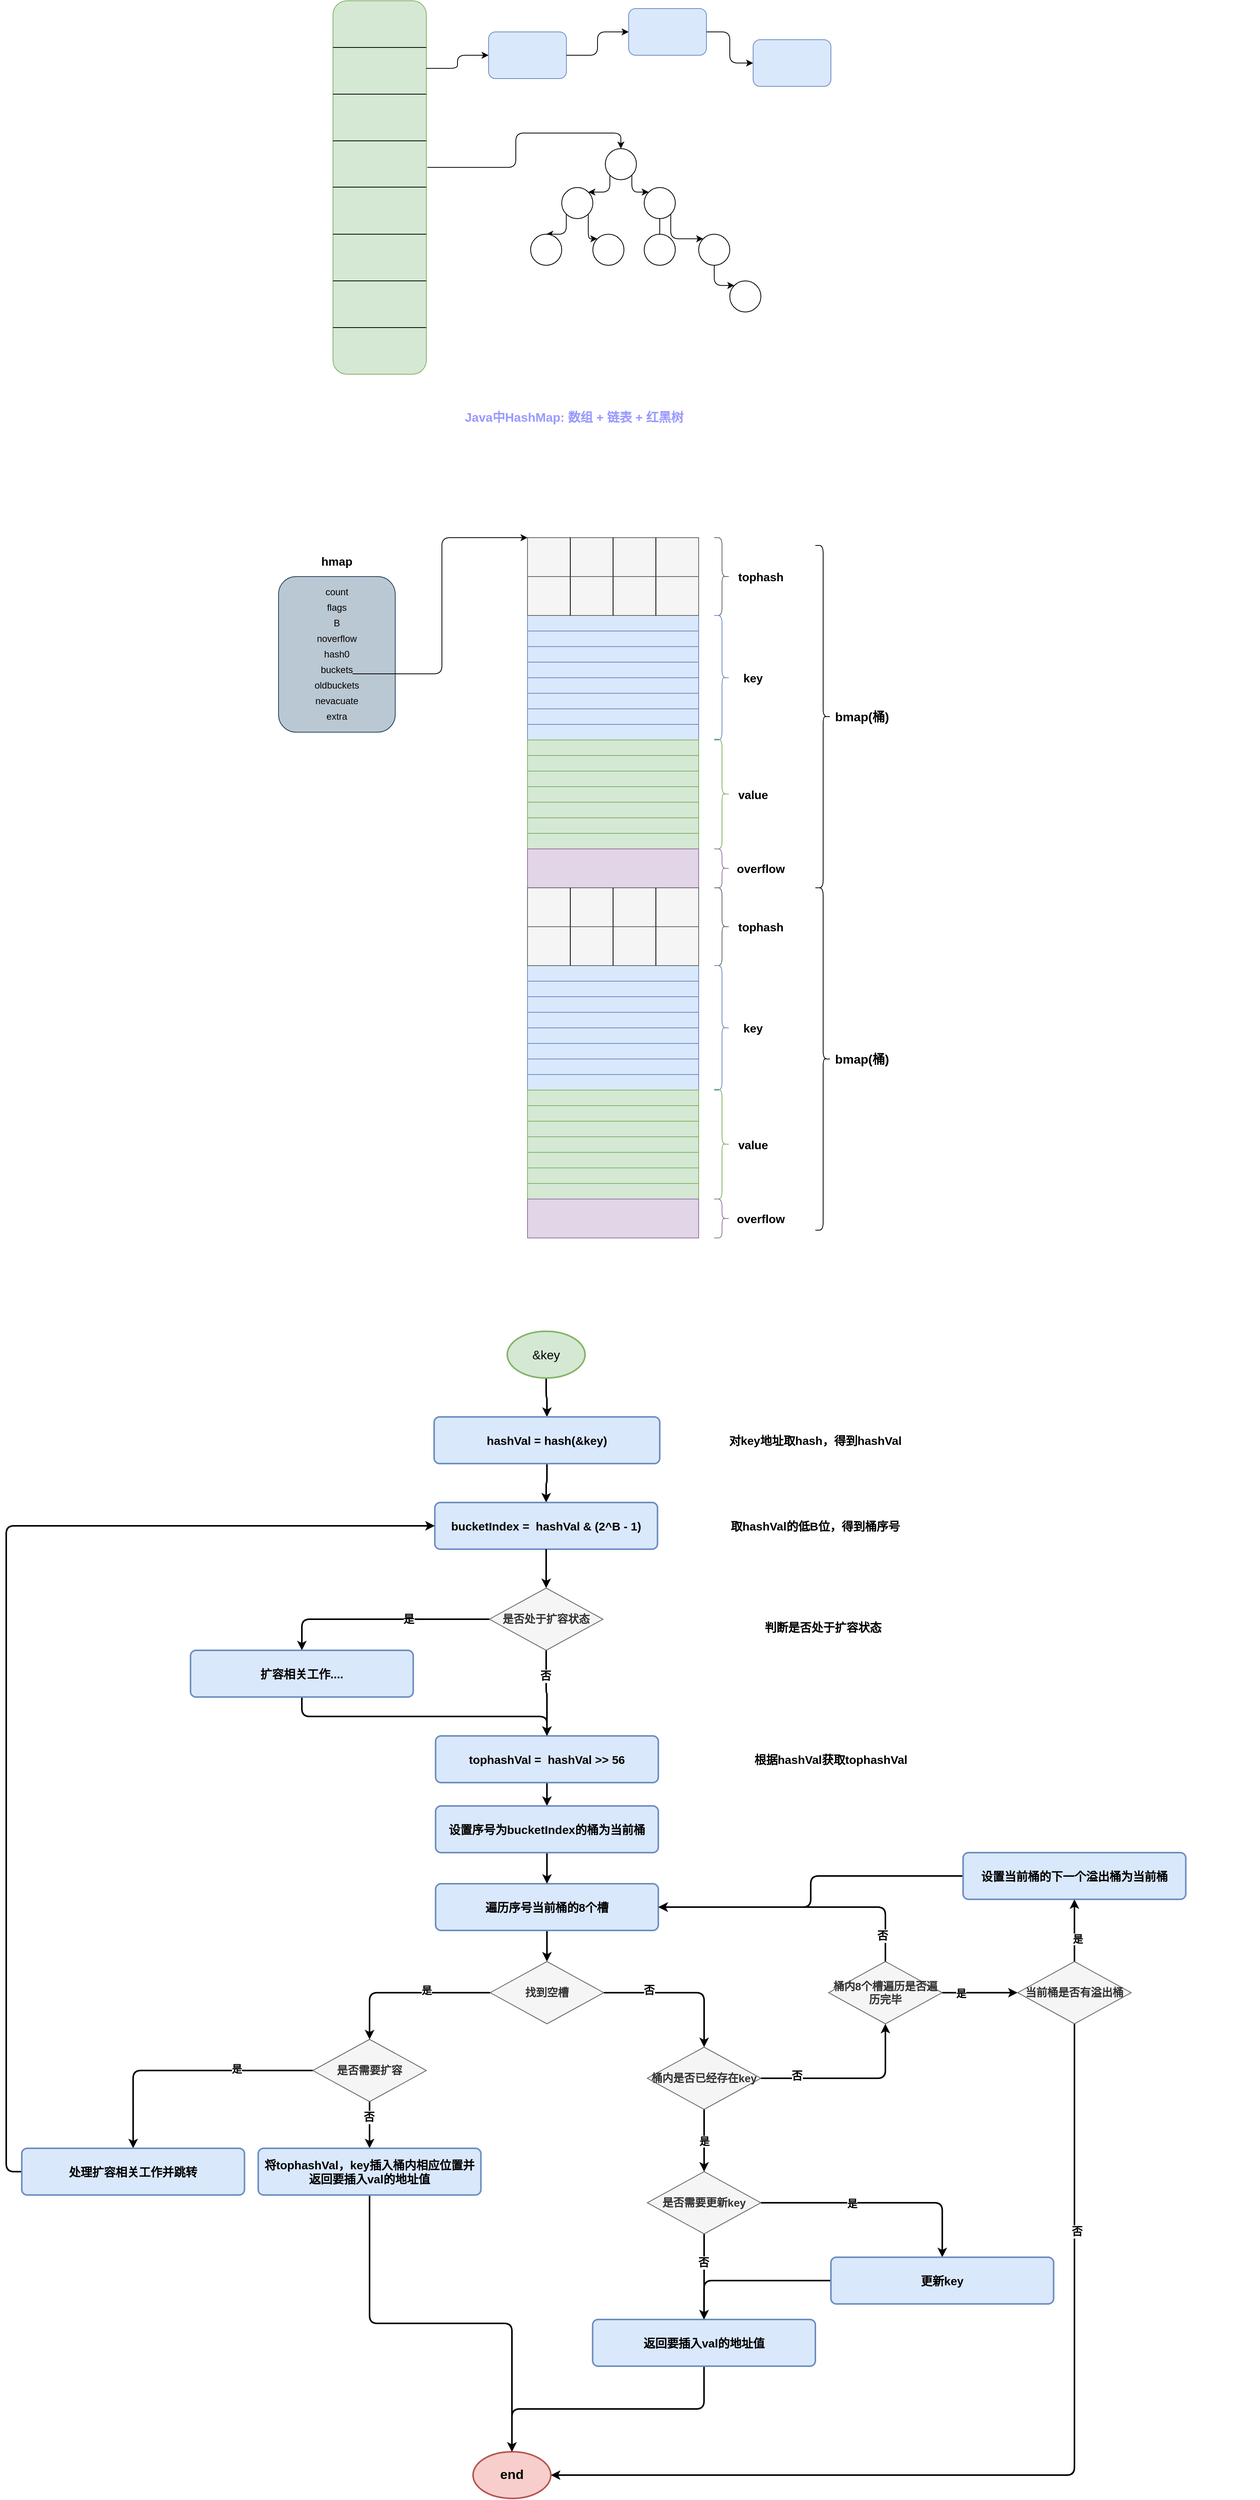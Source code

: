 <mxfile version="14.6.12" type="github">
  <diagram id="4fnfYVpl7zJbcLl9YY_H" name="第 1 页">
    <mxGraphModel dx="2903" dy="1096" grid="1" gridSize="10" guides="1" tooltips="1" connect="1" arrows="1" fold="1" page="1" pageScale="1" pageWidth="827" pageHeight="1169" math="0" shadow="0">
      <root>
        <mxCell id="0" />
        <mxCell id="1" parent="0" />
        <mxCell id="SITUzHL4uQJsrREtibzH-1" value="" style="rounded=1;whiteSpace=wrap;html=1;fillColor=#d5e8d4;strokeColor=#82b366;" parent="1" vertex="1">
          <mxGeometry x="100" y="60" width="120" height="480" as="geometry" />
        </mxCell>
        <mxCell id="SITUzHL4uQJsrREtibzH-2" style="edgeStyle=orthogonalEdgeStyle;rounded=0;orthogonalLoop=1;jettySize=auto;html=1;exitX=0;exitY=0.25;exitDx=0;exitDy=0;entryX=1;entryY=0.25;entryDx=0;entryDy=0;endArrow=none;endFill=0;" parent="1" source="SITUzHL4uQJsrREtibzH-1" target="SITUzHL4uQJsrREtibzH-1" edge="1">
          <mxGeometry relative="1" as="geometry">
            <Array as="points">
              <mxPoint x="180" y="180" />
              <mxPoint x="180" y="180" />
            </Array>
          </mxGeometry>
        </mxCell>
        <mxCell id="SITUzHL4uQJsrREtibzH-3" style="edgeStyle=orthogonalEdgeStyle;rounded=0;orthogonalLoop=1;jettySize=auto;html=1;exitX=0;exitY=0.25;exitDx=0;exitDy=0;entryX=1;entryY=0.25;entryDx=0;entryDy=0;endArrow=none;endFill=0;" parent="1" edge="1">
          <mxGeometry relative="1" as="geometry">
            <mxPoint x="100" y="120" as="sourcePoint" />
            <mxPoint x="220" y="120" as="targetPoint" />
            <Array as="points">
              <mxPoint x="180" y="120" />
              <mxPoint x="180" y="120" />
            </Array>
          </mxGeometry>
        </mxCell>
        <mxCell id="SITUzHL4uQJsrREtibzH-4" style="edgeStyle=orthogonalEdgeStyle;rounded=0;orthogonalLoop=1;jettySize=auto;html=1;exitX=0;exitY=0.25;exitDx=0;exitDy=0;entryX=1;entryY=0.25;entryDx=0;entryDy=0;endArrow=none;endFill=0;" parent="1" edge="1">
          <mxGeometry relative="1" as="geometry">
            <mxPoint x="100" y="240" as="sourcePoint" />
            <mxPoint x="220" y="240" as="targetPoint" />
            <Array as="points">
              <mxPoint x="180" y="240" />
              <mxPoint x="180" y="240" />
            </Array>
          </mxGeometry>
        </mxCell>
        <mxCell id="SITUzHL4uQJsrREtibzH-5" style="edgeStyle=orthogonalEdgeStyle;rounded=0;orthogonalLoop=1;jettySize=auto;html=1;exitX=0;exitY=0.25;exitDx=0;exitDy=0;entryX=1;entryY=0.25;entryDx=0;entryDy=0;endArrow=none;endFill=0;" parent="1" edge="1">
          <mxGeometry relative="1" as="geometry">
            <mxPoint x="100" y="299.5" as="sourcePoint" />
            <mxPoint x="220" y="299.5" as="targetPoint" />
            <Array as="points">
              <mxPoint x="180" y="299.5" />
              <mxPoint x="180" y="299.5" />
            </Array>
          </mxGeometry>
        </mxCell>
        <mxCell id="SITUzHL4uQJsrREtibzH-6" style="edgeStyle=orthogonalEdgeStyle;rounded=0;orthogonalLoop=1;jettySize=auto;html=1;exitX=0;exitY=0.25;exitDx=0;exitDy=0;entryX=1;entryY=0.25;entryDx=0;entryDy=0;endArrow=none;endFill=0;" parent="1" edge="1">
          <mxGeometry relative="1" as="geometry">
            <mxPoint x="100" y="360" as="sourcePoint" />
            <mxPoint x="220" y="360" as="targetPoint" />
            <Array as="points">
              <mxPoint x="180" y="360" />
              <mxPoint x="180" y="360" />
            </Array>
          </mxGeometry>
        </mxCell>
        <mxCell id="SITUzHL4uQJsrREtibzH-7" style="edgeStyle=orthogonalEdgeStyle;rounded=0;orthogonalLoop=1;jettySize=auto;html=1;exitX=0;exitY=0.25;exitDx=0;exitDy=0;entryX=1;entryY=0.25;entryDx=0;entryDy=0;endArrow=none;endFill=0;" parent="1" edge="1">
          <mxGeometry relative="1" as="geometry">
            <mxPoint x="100" y="420" as="sourcePoint" />
            <mxPoint x="220" y="420" as="targetPoint" />
            <Array as="points">
              <mxPoint x="180" y="420" />
              <mxPoint x="180" y="420" />
            </Array>
          </mxGeometry>
        </mxCell>
        <mxCell id="SITUzHL4uQJsrREtibzH-8" style="edgeStyle=orthogonalEdgeStyle;rounded=0;orthogonalLoop=1;jettySize=auto;html=1;exitX=0;exitY=0.25;exitDx=0;exitDy=0;entryX=1;entryY=0.25;entryDx=0;entryDy=0;endArrow=none;endFill=0;" parent="1" edge="1">
          <mxGeometry relative="1" as="geometry">
            <mxPoint x="100" y="480" as="sourcePoint" />
            <mxPoint x="220" y="480" as="targetPoint" />
            <Array as="points">
              <mxPoint x="180" y="480" />
              <mxPoint x="180" y="480" />
            </Array>
          </mxGeometry>
        </mxCell>
        <mxCell id="SITUzHL4uQJsrREtibzH-14" style="edgeStyle=orthogonalEdgeStyle;rounded=1;orthogonalLoop=1;jettySize=auto;html=1;exitX=0;exitY=0.5;exitDx=0;exitDy=0;endArrow=none;endFill=0;startArrow=classic;startFill=1;entryX=0.997;entryY=0.181;entryDx=0;entryDy=0;entryPerimeter=0;" parent="1" source="SITUzHL4uQJsrREtibzH-9" target="SITUzHL4uQJsrREtibzH-1" edge="1">
          <mxGeometry relative="1" as="geometry">
            <mxPoint x="224" y="160" as="targetPoint" />
          </mxGeometry>
        </mxCell>
        <mxCell id="SITUzHL4uQJsrREtibzH-9" value="" style="rounded=1;whiteSpace=wrap;html=1;fillColor=#dae8fc;strokeColor=#6c8ebf;" parent="1" vertex="1">
          <mxGeometry x="300" y="100" width="100" height="60" as="geometry" />
        </mxCell>
        <mxCell id="SITUzHL4uQJsrREtibzH-15" style="edgeStyle=orthogonalEdgeStyle;rounded=1;orthogonalLoop=1;jettySize=auto;html=1;exitX=0;exitY=0.5;exitDx=0;exitDy=0;entryX=1;entryY=0.5;entryDx=0;entryDy=0;startArrow=classic;startFill=1;endArrow=none;endFill=0;" parent="1" source="SITUzHL4uQJsrREtibzH-11" target="SITUzHL4uQJsrREtibzH-9" edge="1">
          <mxGeometry relative="1" as="geometry" />
        </mxCell>
        <mxCell id="SITUzHL4uQJsrREtibzH-11" value="" style="rounded=1;whiteSpace=wrap;html=1;fillColor=#dae8fc;strokeColor=#6c8ebf;" parent="1" vertex="1">
          <mxGeometry x="480" y="70" width="100" height="60" as="geometry" />
        </mxCell>
        <mxCell id="SITUzHL4uQJsrREtibzH-16" style="edgeStyle=orthogonalEdgeStyle;rounded=1;orthogonalLoop=1;jettySize=auto;html=1;exitX=0;exitY=0.5;exitDx=0;exitDy=0;entryX=1;entryY=0.5;entryDx=0;entryDy=0;startArrow=classic;startFill=1;endArrow=none;endFill=0;" parent="1" source="SITUzHL4uQJsrREtibzH-12" target="SITUzHL4uQJsrREtibzH-11" edge="1">
          <mxGeometry relative="1" as="geometry" />
        </mxCell>
        <mxCell id="SITUzHL4uQJsrREtibzH-12" value="" style="rounded=1;whiteSpace=wrap;html=1;fillColor=#dae8fc;strokeColor=#6c8ebf;" parent="1" vertex="1">
          <mxGeometry x="640" y="110" width="100" height="60" as="geometry" />
        </mxCell>
        <mxCell id="SITUzHL4uQJsrREtibzH-33" style="edgeStyle=orthogonalEdgeStyle;rounded=1;orthogonalLoop=1;jettySize=auto;html=1;exitX=0.5;exitY=0;exitDx=0;exitDy=0;entryX=1.01;entryY=0.446;entryDx=0;entryDy=0;entryPerimeter=0;startArrow=classic;startFill=1;endArrow=none;endFill=0;" parent="1" source="SITUzHL4uQJsrREtibzH-17" target="SITUzHL4uQJsrREtibzH-1" edge="1">
          <mxGeometry relative="1" as="geometry" />
        </mxCell>
        <mxCell id="SITUzHL4uQJsrREtibzH-17" value="" style="ellipse;whiteSpace=wrap;html=1;aspect=fixed;" parent="1" vertex="1">
          <mxGeometry x="450" y="250" width="40" height="40" as="geometry" />
        </mxCell>
        <mxCell id="SITUzHL4uQJsrREtibzH-25" style="edgeStyle=orthogonalEdgeStyle;rounded=1;orthogonalLoop=1;jettySize=auto;html=1;exitX=1;exitY=0;exitDx=0;exitDy=0;entryX=0;entryY=1;entryDx=0;entryDy=0;startArrow=classic;startFill=1;endArrow=none;endFill=0;" parent="1" source="SITUzHL4uQJsrREtibzH-18" target="SITUzHL4uQJsrREtibzH-17" edge="1">
          <mxGeometry relative="1" as="geometry" />
        </mxCell>
        <mxCell id="SITUzHL4uQJsrREtibzH-18" value="" style="ellipse;whiteSpace=wrap;html=1;aspect=fixed;" parent="1" vertex="1">
          <mxGeometry x="394" y="300" width="40" height="40" as="geometry" />
        </mxCell>
        <mxCell id="SITUzHL4uQJsrREtibzH-27" style="edgeStyle=orthogonalEdgeStyle;rounded=1;orthogonalLoop=1;jettySize=auto;html=1;exitX=0;exitY=0;exitDx=0;exitDy=0;entryX=1;entryY=1;entryDx=0;entryDy=0;startArrow=classic;startFill=1;endArrow=none;endFill=0;" parent="1" source="SITUzHL4uQJsrREtibzH-19" target="SITUzHL4uQJsrREtibzH-17" edge="1">
          <mxGeometry relative="1" as="geometry" />
        </mxCell>
        <mxCell id="SITUzHL4uQJsrREtibzH-19" value="" style="ellipse;whiteSpace=wrap;html=1;aspect=fixed;" parent="1" vertex="1">
          <mxGeometry x="500" y="300" width="40" height="40" as="geometry" />
        </mxCell>
        <mxCell id="SITUzHL4uQJsrREtibzH-28" style="edgeStyle=orthogonalEdgeStyle;rounded=1;orthogonalLoop=1;jettySize=auto;html=1;exitX=0.5;exitY=0;exitDx=0;exitDy=0;entryX=0;entryY=1;entryDx=0;entryDy=0;startArrow=classic;startFill=1;endArrow=none;endFill=0;" parent="1" source="SITUzHL4uQJsrREtibzH-20" target="SITUzHL4uQJsrREtibzH-18" edge="1">
          <mxGeometry relative="1" as="geometry" />
        </mxCell>
        <mxCell id="SITUzHL4uQJsrREtibzH-20" value="" style="ellipse;whiteSpace=wrap;html=1;aspect=fixed;" parent="1" vertex="1">
          <mxGeometry x="354" y="360" width="40" height="40" as="geometry" />
        </mxCell>
        <mxCell id="SITUzHL4uQJsrREtibzH-29" style="edgeStyle=orthogonalEdgeStyle;rounded=1;orthogonalLoop=1;jettySize=auto;html=1;exitX=0;exitY=0;exitDx=0;exitDy=0;entryX=1;entryY=1;entryDx=0;entryDy=0;startArrow=classic;startFill=1;endArrow=none;endFill=0;" parent="1" source="SITUzHL4uQJsrREtibzH-21" target="SITUzHL4uQJsrREtibzH-18" edge="1">
          <mxGeometry relative="1" as="geometry" />
        </mxCell>
        <mxCell id="SITUzHL4uQJsrREtibzH-21" value="" style="ellipse;whiteSpace=wrap;html=1;aspect=fixed;" parent="1" vertex="1">
          <mxGeometry x="434" y="360" width="40" height="40" as="geometry" />
        </mxCell>
        <mxCell id="SITUzHL4uQJsrREtibzH-30" style="edgeStyle=orthogonalEdgeStyle;rounded=1;orthogonalLoop=1;jettySize=auto;html=1;exitX=0;exitY=0;exitDx=0;exitDy=0;entryX=0.5;entryY=1;entryDx=0;entryDy=0;startArrow=classic;startFill=1;endArrow=none;endFill=0;" parent="1" source="SITUzHL4uQJsrREtibzH-22" target="SITUzHL4uQJsrREtibzH-19" edge="1">
          <mxGeometry relative="1" as="geometry" />
        </mxCell>
        <mxCell id="SITUzHL4uQJsrREtibzH-22" value="" style="ellipse;whiteSpace=wrap;html=1;aspect=fixed;" parent="1" vertex="1">
          <mxGeometry x="500" y="360" width="40" height="40" as="geometry" />
        </mxCell>
        <mxCell id="SITUzHL4uQJsrREtibzH-31" style="edgeStyle=orthogonalEdgeStyle;rounded=1;orthogonalLoop=1;jettySize=auto;html=1;exitX=0;exitY=0;exitDx=0;exitDy=0;entryX=1;entryY=1;entryDx=0;entryDy=0;startArrow=classic;startFill=1;endArrow=none;endFill=0;" parent="1" source="SITUzHL4uQJsrREtibzH-23" target="SITUzHL4uQJsrREtibzH-19" edge="1">
          <mxGeometry relative="1" as="geometry" />
        </mxCell>
        <mxCell id="SITUzHL4uQJsrREtibzH-23" value="" style="ellipse;whiteSpace=wrap;html=1;aspect=fixed;" parent="1" vertex="1">
          <mxGeometry x="570" y="360" width="40" height="40" as="geometry" />
        </mxCell>
        <mxCell id="SITUzHL4uQJsrREtibzH-32" style="edgeStyle=orthogonalEdgeStyle;rounded=1;orthogonalLoop=1;jettySize=auto;html=1;exitX=0;exitY=0;exitDx=0;exitDy=0;entryX=0.5;entryY=1;entryDx=0;entryDy=0;startArrow=classic;startFill=1;endArrow=none;endFill=0;" parent="1" source="SITUzHL4uQJsrREtibzH-24" target="SITUzHL4uQJsrREtibzH-23" edge="1">
          <mxGeometry relative="1" as="geometry" />
        </mxCell>
        <mxCell id="SITUzHL4uQJsrREtibzH-24" value="" style="ellipse;whiteSpace=wrap;html=1;aspect=fixed;" parent="1" vertex="1">
          <mxGeometry x="610" y="420" width="40" height="40" as="geometry" />
        </mxCell>
        <mxCell id="SITUzHL4uQJsrREtibzH-34" value="&lt;font style=&quot;font-size: 16px&quot; color=&quot;#9999ff&quot;&gt;&lt;b&gt;Java中HashMap: 数组 + 链表 + 红黑树&lt;/b&gt;&lt;/font&gt;" style="text;html=1;strokeColor=none;fillColor=none;align=center;verticalAlign=middle;whiteSpace=wrap;rounded=0;" parent="1" vertex="1">
          <mxGeometry x="220" y="560" width="380" height="70" as="geometry" />
        </mxCell>
        <mxCell id="ddzBG5LzOeLQfc5O8ZVu-1" value="" style="rounded=1;whiteSpace=wrap;html=1;fillColor=#bac8d3;strokeColor=#23445d;" vertex="1" parent="1">
          <mxGeometry x="30" y="800" width="150" height="200" as="geometry" />
        </mxCell>
        <mxCell id="ddzBG5LzOeLQfc5O8ZVu-2" value="&lt;font style=&quot;font-size: 15px&quot;&gt;&lt;b&gt;hmap&lt;/b&gt;&lt;/font&gt;" style="text;html=1;strokeColor=none;fillColor=none;align=center;verticalAlign=middle;whiteSpace=wrap;rounded=0;" vertex="1" parent="1">
          <mxGeometry x="85" y="770" width="40" height="20" as="geometry" />
        </mxCell>
        <mxCell id="ddzBG5LzOeLQfc5O8ZVu-4" value="count" style="text;html=1;strokeColor=none;fillColor=none;align=center;verticalAlign=middle;whiteSpace=wrap;rounded=0;" vertex="1" parent="1">
          <mxGeometry x="85" y="810" width="40" height="20" as="geometry" />
        </mxCell>
        <mxCell id="ddzBG5LzOeLQfc5O8ZVu-5" value="flags" style="text;html=1;strokeColor=none;fillColor=none;align=center;verticalAlign=middle;whiteSpace=wrap;rounded=0;" vertex="1" parent="1">
          <mxGeometry x="85" y="830" width="40" height="20" as="geometry" />
        </mxCell>
        <mxCell id="ddzBG5LzOeLQfc5O8ZVu-6" value="B" style="text;html=1;strokeColor=none;fillColor=none;align=center;verticalAlign=middle;whiteSpace=wrap;rounded=0;" vertex="1" parent="1">
          <mxGeometry x="85" y="850" width="40" height="20" as="geometry" />
        </mxCell>
        <mxCell id="ddzBG5LzOeLQfc5O8ZVu-7" value="noverflow&lt;span style=&quot;color: rgba(0 , 0 , 0 , 0) ; font-family: monospace ; font-size: 0px&quot;&gt;%3CmxGraphModel%3E%3Croot%3E%3CmxCell%20id%3D%220%22%2F%3E%3CmxCell%20id%3D%221%22%20parent%3D%220%22%2F%3E%3CmxCell%20id%3D%222%22%20value%3D%22B%22%20style%3D%22text%3Bhtml%3D1%3BstrokeColor%3Dnone%3BfillColor%3Dnone%3Balign%3Dcenter%3BverticalAlign%3Dmiddle%3BwhiteSpace%3Dwrap%3Brounded%3D0%3B%22%20vertex%3D%221%22%20parent%3D%221%22%3E%3CmxGeometry%20x%3D%2285%22%20y%3D%22850%22%20width%3D%2240%22%20height%3D%2220%22%20as%3D%22geometry%22%2F%3E%3C%2FmxCell%3E%3C%2Froot%3E%3C%2FmxGraphModel%3E&lt;/span&gt;" style="text;html=1;strokeColor=none;fillColor=none;align=center;verticalAlign=middle;whiteSpace=wrap;rounded=0;" vertex="1" parent="1">
          <mxGeometry x="85" y="870" width="40" height="20" as="geometry" />
        </mxCell>
        <mxCell id="ddzBG5LzOeLQfc5O8ZVu-8" value="hash0" style="text;html=1;strokeColor=none;fillColor=none;align=center;verticalAlign=middle;whiteSpace=wrap;rounded=0;" vertex="1" parent="1">
          <mxGeometry x="85" y="890" width="40" height="20" as="geometry" />
        </mxCell>
        <mxCell id="ddzBG5LzOeLQfc5O8ZVu-9" value="buckets" style="text;html=1;strokeColor=none;fillColor=none;align=center;verticalAlign=middle;whiteSpace=wrap;rounded=0;" vertex="1" parent="1">
          <mxGeometry x="85" y="910" width="40" height="20" as="geometry" />
        </mxCell>
        <mxCell id="ddzBG5LzOeLQfc5O8ZVu-10" value="oldbuckets" style="text;html=1;strokeColor=none;fillColor=none;align=center;verticalAlign=middle;whiteSpace=wrap;rounded=0;" vertex="1" parent="1">
          <mxGeometry x="85" y="930" width="40" height="20" as="geometry" />
        </mxCell>
        <mxCell id="ddzBG5LzOeLQfc5O8ZVu-11" value="nevacuate" style="text;html=1;strokeColor=none;fillColor=none;align=center;verticalAlign=middle;whiteSpace=wrap;rounded=0;" vertex="1" parent="1">
          <mxGeometry x="85" y="950" width="40" height="20" as="geometry" />
        </mxCell>
        <mxCell id="ddzBG5LzOeLQfc5O8ZVu-12" value="extra" style="text;html=1;strokeColor=none;fillColor=none;align=center;verticalAlign=middle;whiteSpace=wrap;rounded=0;" vertex="1" parent="1">
          <mxGeometry x="85" y="970" width="40" height="20" as="geometry" />
        </mxCell>
        <mxCell id="ddzBG5LzOeLQfc5O8ZVu-44" style="edgeStyle=orthogonalEdgeStyle;rounded=1;orthogonalLoop=1;jettySize=auto;html=1;exitX=0.75;exitY=0;exitDx=0;exitDy=0;entryX=0.75;entryY=0;entryDx=0;entryDy=0;endArrow=classic;endFill=1;" edge="1" parent="1" source="ddzBG5LzOeLQfc5O8ZVu-13" target="ddzBG5LzOeLQfc5O8ZVu-26">
          <mxGeometry relative="1" as="geometry" />
        </mxCell>
        <mxCell id="ddzBG5LzOeLQfc5O8ZVu-45" style="edgeStyle=orthogonalEdgeStyle;rounded=1;orthogonalLoop=1;jettySize=auto;html=1;exitX=0.75;exitY=0;exitDx=0;exitDy=0;entryX=0.75;entryY=0;entryDx=0;entryDy=0;endArrow=none;endFill=0;" edge="1" parent="1" source="ddzBG5LzOeLQfc5O8ZVu-13" target="ddzBG5LzOeLQfc5O8ZVu-26">
          <mxGeometry relative="1" as="geometry" />
        </mxCell>
        <mxCell id="ddzBG5LzOeLQfc5O8ZVu-13" value="" style="rounded=1;whiteSpace=wrap;html=1;" vertex="1" parent="1">
          <mxGeometry x="350" y="800" width="220" height="400" as="geometry" />
        </mxCell>
        <mxCell id="ddzBG5LzOeLQfc5O8ZVu-14" style="edgeStyle=orthogonalEdgeStyle;rounded=0;orthogonalLoop=1;jettySize=auto;html=1;exitX=0;exitY=0.25;exitDx=0;exitDy=0;entryX=1;entryY=0.25;entryDx=0;entryDy=0;endArrow=none;endFill=0;" edge="1" parent="1" source="ddzBG5LzOeLQfc5O8ZVu-13" target="ddzBG5LzOeLQfc5O8ZVu-13">
          <mxGeometry relative="1" as="geometry">
            <Array as="points">
              <mxPoint x="440" y="850" />
              <mxPoint x="440" y="850" />
            </Array>
          </mxGeometry>
        </mxCell>
        <mxCell id="ddzBG5LzOeLQfc5O8ZVu-46" style="edgeStyle=orthogonalEdgeStyle;rounded=1;orthogonalLoop=1;jettySize=auto;html=1;exitX=0.75;exitY=0;exitDx=0;exitDy=0;entryX=0.75;entryY=0;entryDx=0;entryDy=0;endArrow=none;endFill=0;" edge="1" parent="1" source="ddzBG5LzOeLQfc5O8ZVu-26" target="ddzBG5LzOeLQfc5O8ZVu-13">
          <mxGeometry relative="1" as="geometry">
            <Array as="points">
              <mxPoint x="515" y="850" />
              <mxPoint x="515" y="850" />
            </Array>
          </mxGeometry>
        </mxCell>
        <mxCell id="ddzBG5LzOeLQfc5O8ZVu-26" value="" style="rounded=0;whiteSpace=wrap;html=1;shadow=0;fillColor=#dae8fc;strokeColor=#6c8ebf;" vertex="1" parent="1">
          <mxGeometry x="350" y="850" width="220" height="20" as="geometry" />
        </mxCell>
        <mxCell id="ddzBG5LzOeLQfc5O8ZVu-28" value="" style="rounded=0;whiteSpace=wrap;html=1;shadow=0;fillColor=#dae8fc;strokeColor=#6c8ebf;" vertex="1" parent="1">
          <mxGeometry x="350" y="870" width="220" height="20" as="geometry" />
        </mxCell>
        <mxCell id="ddzBG5LzOeLQfc5O8ZVu-29" value="" style="rounded=0;whiteSpace=wrap;html=1;shadow=0;fillColor=#dae8fc;strokeColor=#6c8ebf;" vertex="1" parent="1">
          <mxGeometry x="350" y="890" width="220" height="20" as="geometry" />
        </mxCell>
        <mxCell id="ddzBG5LzOeLQfc5O8ZVu-30" value="" style="rounded=0;whiteSpace=wrap;html=1;shadow=0;fillColor=#dae8fc;strokeColor=#6c8ebf;" vertex="1" parent="1">
          <mxGeometry x="350" y="910" width="220" height="20" as="geometry" />
        </mxCell>
        <mxCell id="ddzBG5LzOeLQfc5O8ZVu-31" value="" style="rounded=0;whiteSpace=wrap;html=1;shadow=0;fillColor=#dae8fc;strokeColor=#6c8ebf;" vertex="1" parent="1">
          <mxGeometry x="350" y="930" width="220" height="20" as="geometry" />
        </mxCell>
        <mxCell id="ddzBG5LzOeLQfc5O8ZVu-32" value="" style="rounded=0;whiteSpace=wrap;html=1;shadow=0;fillColor=#dae8fc;strokeColor=#6c8ebf;" vertex="1" parent="1">
          <mxGeometry x="350" y="950" width="220" height="20" as="geometry" />
        </mxCell>
        <mxCell id="ddzBG5LzOeLQfc5O8ZVu-34" value="" style="rounded=0;whiteSpace=wrap;html=1;shadow=0;fillColor=#dae8fc;strokeColor=#6c8ebf;" vertex="1" parent="1">
          <mxGeometry x="350" y="970" width="220" height="20" as="geometry" />
        </mxCell>
        <mxCell id="ddzBG5LzOeLQfc5O8ZVu-35" value="" style="rounded=0;whiteSpace=wrap;html=1;shadow=0;fillColor=#dae8fc;strokeColor=#6c8ebf;" vertex="1" parent="1">
          <mxGeometry x="350" y="990" width="220" height="20" as="geometry" />
        </mxCell>
        <mxCell id="ddzBG5LzOeLQfc5O8ZVu-36" style="edgeStyle=orthogonalEdgeStyle;rounded=0;orthogonalLoop=1;jettySize=auto;html=1;exitX=0;exitY=0.25;exitDx=0;exitDy=0;entryX=1;entryY=0.25;entryDx=0;entryDy=0;endArrow=none;endFill=0;" edge="1" parent="1">
          <mxGeometry relative="1" as="geometry">
            <mxPoint x="350" y="1055" as="sourcePoint" />
            <mxPoint x="570" y="1055" as="targetPoint" />
            <Array as="points">
              <mxPoint x="440" y="1010" />
              <mxPoint x="440" y="1010" />
            </Array>
          </mxGeometry>
        </mxCell>
        <mxCell id="ddzBG5LzOeLQfc5O8ZVu-37" value="" style="rounded=0;whiteSpace=wrap;html=1;shadow=0;fillColor=#d5e8d4;strokeColor=#82b366;" vertex="1" parent="1">
          <mxGeometry x="350" y="1010" width="220" height="20" as="geometry" />
        </mxCell>
        <mxCell id="ddzBG5LzOeLQfc5O8ZVu-38" value="" style="rounded=0;whiteSpace=wrap;html=1;shadow=0;fillColor=#d5e8d4;strokeColor=#82b366;" vertex="1" parent="1">
          <mxGeometry x="350" y="1030" width="220" height="20" as="geometry" />
        </mxCell>
        <mxCell id="ddzBG5LzOeLQfc5O8ZVu-39" value="" style="rounded=0;whiteSpace=wrap;html=1;shadow=0;fillColor=#d5e8d4;strokeColor=#82b366;" vertex="1" parent="1">
          <mxGeometry x="350" y="1050" width="220" height="20" as="geometry" />
        </mxCell>
        <mxCell id="ddzBG5LzOeLQfc5O8ZVu-40" value="" style="rounded=0;whiteSpace=wrap;html=1;shadow=0;fillColor=#d5e8d4;strokeColor=#82b366;" vertex="1" parent="1">
          <mxGeometry x="350" y="1070" width="220" height="20" as="geometry" />
        </mxCell>
        <mxCell id="ddzBG5LzOeLQfc5O8ZVu-41" value="" style="rounded=0;whiteSpace=wrap;html=1;shadow=0;fillColor=#d5e8d4;strokeColor=#82b366;" vertex="1" parent="1">
          <mxGeometry x="350" y="1090" width="220" height="20" as="geometry" />
        </mxCell>
        <mxCell id="ddzBG5LzOeLQfc5O8ZVu-42" value="" style="rounded=0;whiteSpace=wrap;html=1;shadow=0;fillColor=#d5e8d4;strokeColor=#82b366;" vertex="1" parent="1">
          <mxGeometry x="350" y="1110" width="220" height="20" as="geometry" />
        </mxCell>
        <mxCell id="ddzBG5LzOeLQfc5O8ZVu-43" value="" style="rounded=0;whiteSpace=wrap;html=1;shadow=0;fillColor=#d5e8d4;strokeColor=#82b366;" vertex="1" parent="1">
          <mxGeometry x="350" y="1130" width="220" height="20" as="geometry" />
        </mxCell>
        <mxCell id="ddzBG5LzOeLQfc5O8ZVu-15" style="edgeStyle=orthogonalEdgeStyle;rounded=1;orthogonalLoop=1;jettySize=auto;html=1;exitX=1;exitY=0.75;exitDx=0;exitDy=0;entryX=0;entryY=0;entryDx=0;entryDy=0;endArrow=classic;endFill=1;" edge="1" parent="1" source="ddzBG5LzOeLQfc5O8ZVu-9" target="ddzBG5LzOeLQfc5O8ZVu-70">
          <mxGeometry relative="1" as="geometry">
            <Array as="points">
              <mxPoint x="240" y="925" />
              <mxPoint x="240" y="750" />
            </Array>
          </mxGeometry>
        </mxCell>
        <mxCell id="ddzBG5LzOeLQfc5O8ZVu-49" style="edgeStyle=orthogonalEdgeStyle;rounded=1;orthogonalLoop=1;jettySize=auto;html=1;entryX=0.75;entryY=0;entryDx=0;entryDy=0;endArrow=none;endFill=0;exitX=0.5;exitY=0;exitDx=0;exitDy=0;" edge="1" parent="1" source="ddzBG5LzOeLQfc5O8ZVu-26">
          <mxGeometry relative="1" as="geometry">
            <mxPoint x="459.5" y="830" as="sourcePoint" />
            <mxPoint x="459.5" y="800" as="targetPoint" />
            <Array as="points">
              <mxPoint x="460" y="820" />
            </Array>
          </mxGeometry>
        </mxCell>
        <mxCell id="ddzBG5LzOeLQfc5O8ZVu-50" style="edgeStyle=orthogonalEdgeStyle;rounded=1;orthogonalLoop=1;jettySize=auto;html=1;entryX=0.75;entryY=0;entryDx=0;entryDy=0;endArrow=none;endFill=0;" edge="1" parent="1">
          <mxGeometry relative="1" as="geometry">
            <mxPoint x="489" y="850" as="sourcePoint" />
            <mxPoint x="489" y="800" as="targetPoint" />
            <Array as="points">
              <mxPoint x="489.5" y="820" />
            </Array>
          </mxGeometry>
        </mxCell>
        <mxCell id="ddzBG5LzOeLQfc5O8ZVu-51" style="edgeStyle=orthogonalEdgeStyle;rounded=1;orthogonalLoop=1;jettySize=auto;html=1;entryX=0.75;entryY=0;entryDx=0;entryDy=0;endArrow=none;endFill=0;" edge="1" parent="1">
          <mxGeometry relative="1" as="geometry">
            <mxPoint x="540" y="850" as="sourcePoint" />
            <mxPoint x="540" y="800" as="targetPoint" />
            <Array as="points">
              <mxPoint x="540.5" y="820" />
            </Array>
          </mxGeometry>
        </mxCell>
        <mxCell id="ddzBG5LzOeLQfc5O8ZVu-52" style="edgeStyle=orthogonalEdgeStyle;rounded=1;orthogonalLoop=1;jettySize=auto;html=1;entryX=0.75;entryY=0;entryDx=0;entryDy=0;endArrow=none;endFill=0;" edge="1" parent="1">
          <mxGeometry relative="1" as="geometry">
            <mxPoint x="409.5" y="850" as="sourcePoint" />
            <mxPoint x="409.5" y="800" as="targetPoint" />
            <Array as="points">
              <mxPoint x="410" y="820" />
            </Array>
          </mxGeometry>
        </mxCell>
        <mxCell id="ddzBG5LzOeLQfc5O8ZVu-53" style="edgeStyle=orthogonalEdgeStyle;rounded=1;orthogonalLoop=1;jettySize=auto;html=1;entryX=0.75;entryY=0;entryDx=0;entryDy=0;endArrow=none;endFill=0;" edge="1" parent="1">
          <mxGeometry relative="1" as="geometry">
            <mxPoint x="434" y="850" as="sourcePoint" />
            <mxPoint x="434" y="800" as="targetPoint" />
            <Array as="points">
              <mxPoint x="434.5" y="820" />
            </Array>
          </mxGeometry>
        </mxCell>
        <mxCell id="ddzBG5LzOeLQfc5O8ZVu-54" style="edgeStyle=orthogonalEdgeStyle;rounded=1;orthogonalLoop=1;jettySize=auto;html=1;entryX=0.75;entryY=0;entryDx=0;entryDy=0;endArrow=none;endFill=0;fillColor=#E1D5E7;" edge="1" parent="1">
          <mxGeometry relative="1" as="geometry">
            <mxPoint x="380" y="850" as="sourcePoint" />
            <mxPoint x="380" y="800" as="targetPoint" />
            <Array as="points">
              <mxPoint x="380.5" y="820" />
            </Array>
          </mxGeometry>
        </mxCell>
        <mxCell id="ddzBG5LzOeLQfc5O8ZVu-56" value="" style="rounded=0;whiteSpace=wrap;html=1;shadow=0;fillColor=#e1d5e7;strokeColor=#9673a6;" vertex="1" parent="1">
          <mxGeometry x="350" y="1150" width="220" height="50" as="geometry" />
        </mxCell>
        <mxCell id="ddzBG5LzOeLQfc5O8ZVu-59" value="" style="rounded=0;whiteSpace=wrap;html=1;shadow=0;fillColor=#f5f5f5;strokeColor=#666666;fontColor=#333333;" vertex="1" parent="1">
          <mxGeometry x="350" y="800" width="220" height="50" as="geometry" />
        </mxCell>
        <mxCell id="ddzBG5LzOeLQfc5O8ZVu-62" style="edgeStyle=orthogonalEdgeStyle;rounded=1;orthogonalLoop=1;jettySize=auto;html=1;exitX=0.5;exitY=0;exitDx=0;exitDy=0;entryX=0.5;entryY=1;entryDx=0;entryDy=0;endArrow=none;endFill=0;fillColor=#E1D5E7;" edge="1" parent="1" source="ddzBG5LzOeLQfc5O8ZVu-59" target="ddzBG5LzOeLQfc5O8ZVu-59">
          <mxGeometry relative="1" as="geometry">
            <Array as="points">
              <mxPoint x="460" y="825" />
              <mxPoint x="460" y="825" />
            </Array>
          </mxGeometry>
        </mxCell>
        <mxCell id="ddzBG5LzOeLQfc5O8ZVu-65" style="edgeStyle=orthogonalEdgeStyle;rounded=1;orthogonalLoop=1;jettySize=auto;html=1;exitX=0.25;exitY=0;exitDx=0;exitDy=0;entryX=0.25;entryY=1;entryDx=0;entryDy=0;endArrow=none;endFill=0;fillColor=#E1D5E7;" edge="1" parent="1" source="ddzBG5LzOeLQfc5O8ZVu-59" target="ddzBG5LzOeLQfc5O8ZVu-59">
          <mxGeometry relative="1" as="geometry">
            <Array as="points">
              <mxPoint x="405" y="810" />
              <mxPoint x="405" y="810" />
            </Array>
          </mxGeometry>
        </mxCell>
        <mxCell id="ddzBG5LzOeLQfc5O8ZVu-66" style="edgeStyle=orthogonalEdgeStyle;rounded=1;orthogonalLoop=1;jettySize=auto;html=1;exitX=0.75;exitY=0;exitDx=0;exitDy=0;entryX=0.75;entryY=1;entryDx=0;entryDy=0;endArrow=none;endFill=0;fillColor=#E1D5E7;" edge="1" parent="1" source="ddzBG5LzOeLQfc5O8ZVu-59" target="ddzBG5LzOeLQfc5O8ZVu-59">
          <mxGeometry relative="1" as="geometry">
            <Array as="points">
              <mxPoint x="515" y="825" />
              <mxPoint x="515" y="825" />
            </Array>
          </mxGeometry>
        </mxCell>
        <mxCell id="ddzBG5LzOeLQfc5O8ZVu-70" value="" style="rounded=0;whiteSpace=wrap;html=1;shadow=0;fillColor=#f5f5f5;strokeColor=#666666;fontColor=#333333;" vertex="1" parent="1">
          <mxGeometry x="350" y="750" width="220" height="50" as="geometry" />
        </mxCell>
        <mxCell id="ddzBG5LzOeLQfc5O8ZVu-71" style="edgeStyle=orthogonalEdgeStyle;rounded=1;orthogonalLoop=1;jettySize=auto;html=1;exitX=0.25;exitY=0;exitDx=0;exitDy=0;entryX=0.25;entryY=1;entryDx=0;entryDy=0;endArrow=none;endFill=0;fillColor=#E1D5E7;" edge="1" parent="1" source="ddzBG5LzOeLQfc5O8ZVu-70" target="ddzBG5LzOeLQfc5O8ZVu-70">
          <mxGeometry relative="1" as="geometry">
            <Array as="points">
              <mxPoint x="405" y="775" />
              <mxPoint x="405" y="775" />
            </Array>
          </mxGeometry>
        </mxCell>
        <mxCell id="ddzBG5LzOeLQfc5O8ZVu-72" style="edgeStyle=orthogonalEdgeStyle;rounded=1;orthogonalLoop=1;jettySize=auto;html=1;exitX=0.5;exitY=0;exitDx=0;exitDy=0;entryX=0.5;entryY=1;entryDx=0;entryDy=0;endArrow=none;endFill=0;fillColor=#E1D5E7;" edge="1" parent="1" source="ddzBG5LzOeLQfc5O8ZVu-70" target="ddzBG5LzOeLQfc5O8ZVu-70">
          <mxGeometry relative="1" as="geometry">
            <Array as="points">
              <mxPoint x="460" y="770" />
              <mxPoint x="460" y="770" />
            </Array>
          </mxGeometry>
        </mxCell>
        <mxCell id="ddzBG5LzOeLQfc5O8ZVu-73" style="edgeStyle=orthogonalEdgeStyle;rounded=1;orthogonalLoop=1;jettySize=auto;html=1;exitX=0.75;exitY=0;exitDx=0;exitDy=0;entryX=0.75;entryY=1;entryDx=0;entryDy=0;endArrow=none;endFill=0;fillColor=#E1D5E7;" edge="1" parent="1" source="ddzBG5LzOeLQfc5O8ZVu-70" target="ddzBG5LzOeLQfc5O8ZVu-70">
          <mxGeometry relative="1" as="geometry">
            <Array as="points">
              <mxPoint x="515" y="775" />
              <mxPoint x="515" y="775" />
            </Array>
          </mxGeometry>
        </mxCell>
        <mxCell id="ddzBG5LzOeLQfc5O8ZVu-87" value="" style="shape=curlyBracket;whiteSpace=wrap;html=1;rounded=1;flipH=1;shadow=0;fillColor=#f5f5f5;strokeColor=#666666;fontColor=#333333;" vertex="1" parent="1">
          <mxGeometry x="590" y="750" width="20" height="100" as="geometry" />
        </mxCell>
        <mxCell id="ddzBG5LzOeLQfc5O8ZVu-88" value="" style="shape=curlyBracket;whiteSpace=wrap;html=1;rounded=1;flipH=1;shadow=0;fillColor=#dae8fc;strokeColor=#6c8ebf;" vertex="1" parent="1">
          <mxGeometry x="590" y="850" width="20" height="160" as="geometry" />
        </mxCell>
        <mxCell id="ddzBG5LzOeLQfc5O8ZVu-89" value="" style="shape=curlyBracket;whiteSpace=wrap;html=1;rounded=1;flipH=1;shadow=0;fillColor=#d5e8d4;strokeColor=#82b366;" vertex="1" parent="1">
          <mxGeometry x="590" y="1009" width="20" height="141" as="geometry" />
        </mxCell>
        <mxCell id="ddzBG5LzOeLQfc5O8ZVu-91" value="" style="shape=curlyBracket;whiteSpace=wrap;html=1;rounded=1;flipH=1;shadow=0;fillColor=#e1d5e7;strokeColor=#9673a6;" vertex="1" parent="1">
          <mxGeometry x="590" y="1150" width="20" height="50" as="geometry" />
        </mxCell>
        <mxCell id="ddzBG5LzOeLQfc5O8ZVu-92" value="&lt;font style=&quot;font-size: 15px&quot;&gt;&lt;b&gt;tophash&lt;/b&gt;&lt;/font&gt;" style="text;html=1;strokeColor=none;fillColor=none;align=center;verticalAlign=middle;whiteSpace=wrap;rounded=0;shadow=0;" vertex="1" parent="1">
          <mxGeometry x="630" y="790" width="40" height="20" as="geometry" />
        </mxCell>
        <mxCell id="ddzBG5LzOeLQfc5O8ZVu-94" value="&lt;font style=&quot;font-size: 15px&quot;&gt;&lt;b&gt;key&lt;/b&gt;&lt;/font&gt;" style="text;html=1;strokeColor=none;fillColor=none;align=center;verticalAlign=middle;whiteSpace=wrap;rounded=0;shadow=0;" vertex="1" parent="1">
          <mxGeometry x="620" y="920" width="40" height="20" as="geometry" />
        </mxCell>
        <mxCell id="ddzBG5LzOeLQfc5O8ZVu-95" value="&lt;font style=&quot;font-size: 15px&quot;&gt;&lt;b&gt;value&lt;/b&gt;&lt;/font&gt;" style="text;html=1;strokeColor=none;fillColor=none;align=center;verticalAlign=middle;whiteSpace=wrap;rounded=0;shadow=0;" vertex="1" parent="1">
          <mxGeometry x="620" y="1069.5" width="40" height="20" as="geometry" />
        </mxCell>
        <mxCell id="ddzBG5LzOeLQfc5O8ZVu-96" value="&lt;font style=&quot;font-size: 15px&quot;&gt;&lt;b&gt;overflow&lt;/b&gt;&lt;/font&gt;" style="text;html=1;strokeColor=none;fillColor=none;align=center;verticalAlign=middle;whiteSpace=wrap;rounded=0;shadow=0;" vertex="1" parent="1">
          <mxGeometry x="630" y="1165" width="40" height="20" as="geometry" />
        </mxCell>
        <mxCell id="ddzBG5LzOeLQfc5O8ZVu-98" style="edgeStyle=orthogonalEdgeStyle;rounded=1;orthogonalLoop=1;jettySize=auto;html=1;exitX=0.75;exitY=0;exitDx=0;exitDy=0;entryX=0.75;entryY=0;entryDx=0;entryDy=0;endArrow=classic;endFill=1;" edge="1" parent="1" source="ddzBG5LzOeLQfc5O8ZVu-100" target="ddzBG5LzOeLQfc5O8ZVu-103">
          <mxGeometry relative="1" as="geometry" />
        </mxCell>
        <mxCell id="ddzBG5LzOeLQfc5O8ZVu-99" style="edgeStyle=orthogonalEdgeStyle;rounded=1;orthogonalLoop=1;jettySize=auto;html=1;exitX=0.75;exitY=0;exitDx=0;exitDy=0;entryX=0.75;entryY=0;entryDx=0;entryDy=0;endArrow=none;endFill=0;" edge="1" parent="1" source="ddzBG5LzOeLQfc5O8ZVu-100" target="ddzBG5LzOeLQfc5O8ZVu-103">
          <mxGeometry relative="1" as="geometry" />
        </mxCell>
        <mxCell id="ddzBG5LzOeLQfc5O8ZVu-100" value="" style="rounded=1;whiteSpace=wrap;html=1;" vertex="1" parent="1">
          <mxGeometry x="350" y="1250" width="220" height="400" as="geometry" />
        </mxCell>
        <mxCell id="ddzBG5LzOeLQfc5O8ZVu-101" style="edgeStyle=orthogonalEdgeStyle;rounded=0;orthogonalLoop=1;jettySize=auto;html=1;exitX=0;exitY=0.25;exitDx=0;exitDy=0;entryX=1;entryY=0.25;entryDx=0;entryDy=0;endArrow=none;endFill=0;" edge="1" parent="1" source="ddzBG5LzOeLQfc5O8ZVu-100" target="ddzBG5LzOeLQfc5O8ZVu-100">
          <mxGeometry relative="1" as="geometry">
            <Array as="points">
              <mxPoint x="440" y="1300" />
              <mxPoint x="440" y="1300" />
            </Array>
          </mxGeometry>
        </mxCell>
        <mxCell id="ddzBG5LzOeLQfc5O8ZVu-102" style="edgeStyle=orthogonalEdgeStyle;rounded=1;orthogonalLoop=1;jettySize=auto;html=1;exitX=0.75;exitY=0;exitDx=0;exitDy=0;entryX=0.75;entryY=0;entryDx=0;entryDy=0;endArrow=none;endFill=0;" edge="1" parent="1" source="ddzBG5LzOeLQfc5O8ZVu-103" target="ddzBG5LzOeLQfc5O8ZVu-100">
          <mxGeometry relative="1" as="geometry">
            <Array as="points">
              <mxPoint x="515" y="1300" />
              <mxPoint x="515" y="1300" />
            </Array>
          </mxGeometry>
        </mxCell>
        <mxCell id="ddzBG5LzOeLQfc5O8ZVu-103" value="" style="rounded=0;whiteSpace=wrap;html=1;shadow=0;fillColor=#dae8fc;strokeColor=#6c8ebf;" vertex="1" parent="1">
          <mxGeometry x="350" y="1300" width="220" height="20" as="geometry" />
        </mxCell>
        <mxCell id="ddzBG5LzOeLQfc5O8ZVu-104" value="" style="rounded=0;whiteSpace=wrap;html=1;shadow=0;fillColor=#dae8fc;strokeColor=#6c8ebf;" vertex="1" parent="1">
          <mxGeometry x="350" y="1320" width="220" height="20" as="geometry" />
        </mxCell>
        <mxCell id="ddzBG5LzOeLQfc5O8ZVu-105" value="" style="rounded=0;whiteSpace=wrap;html=1;shadow=0;fillColor=#dae8fc;strokeColor=#6c8ebf;" vertex="1" parent="1">
          <mxGeometry x="350" y="1340" width="220" height="20" as="geometry" />
        </mxCell>
        <mxCell id="ddzBG5LzOeLQfc5O8ZVu-106" value="" style="rounded=0;whiteSpace=wrap;html=1;shadow=0;fillColor=#dae8fc;strokeColor=#6c8ebf;" vertex="1" parent="1">
          <mxGeometry x="350" y="1360" width="220" height="20" as="geometry" />
        </mxCell>
        <mxCell id="ddzBG5LzOeLQfc5O8ZVu-107" value="" style="rounded=0;whiteSpace=wrap;html=1;shadow=0;fillColor=#dae8fc;strokeColor=#6c8ebf;" vertex="1" parent="1">
          <mxGeometry x="350" y="1380" width="220" height="20" as="geometry" />
        </mxCell>
        <mxCell id="ddzBG5LzOeLQfc5O8ZVu-108" value="" style="rounded=0;whiteSpace=wrap;html=1;shadow=0;fillColor=#dae8fc;strokeColor=#6c8ebf;" vertex="1" parent="1">
          <mxGeometry x="350" y="1400" width="220" height="20" as="geometry" />
        </mxCell>
        <mxCell id="ddzBG5LzOeLQfc5O8ZVu-109" value="" style="rounded=0;whiteSpace=wrap;html=1;shadow=0;fillColor=#dae8fc;strokeColor=#6c8ebf;" vertex="1" parent="1">
          <mxGeometry x="350" y="1420" width="220" height="20" as="geometry" />
        </mxCell>
        <mxCell id="ddzBG5LzOeLQfc5O8ZVu-110" value="" style="rounded=0;whiteSpace=wrap;html=1;shadow=0;fillColor=#dae8fc;strokeColor=#6c8ebf;" vertex="1" parent="1">
          <mxGeometry x="350" y="1440" width="220" height="20" as="geometry" />
        </mxCell>
        <mxCell id="ddzBG5LzOeLQfc5O8ZVu-111" style="edgeStyle=orthogonalEdgeStyle;rounded=0;orthogonalLoop=1;jettySize=auto;html=1;exitX=0;exitY=0.25;exitDx=0;exitDy=0;entryX=1;entryY=0.25;entryDx=0;entryDy=0;endArrow=none;endFill=0;" edge="1" parent="1">
          <mxGeometry relative="1" as="geometry">
            <mxPoint x="350" y="1505" as="sourcePoint" />
            <mxPoint x="570" y="1505" as="targetPoint" />
            <Array as="points">
              <mxPoint x="440" y="1460" />
              <mxPoint x="440" y="1460" />
            </Array>
          </mxGeometry>
        </mxCell>
        <mxCell id="ddzBG5LzOeLQfc5O8ZVu-112" value="" style="rounded=0;whiteSpace=wrap;html=1;shadow=0;fillColor=#d5e8d4;strokeColor=#82b366;" vertex="1" parent="1">
          <mxGeometry x="350" y="1460" width="220" height="20" as="geometry" />
        </mxCell>
        <mxCell id="ddzBG5LzOeLQfc5O8ZVu-113" value="" style="rounded=0;whiteSpace=wrap;html=1;shadow=0;fillColor=#d5e8d4;strokeColor=#82b366;" vertex="1" parent="1">
          <mxGeometry x="350" y="1480" width="220" height="20" as="geometry" />
        </mxCell>
        <mxCell id="ddzBG5LzOeLQfc5O8ZVu-114" value="" style="rounded=0;whiteSpace=wrap;html=1;shadow=0;fillColor=#d5e8d4;strokeColor=#82b366;" vertex="1" parent="1">
          <mxGeometry x="350" y="1500" width="220" height="20" as="geometry" />
        </mxCell>
        <mxCell id="ddzBG5LzOeLQfc5O8ZVu-115" value="" style="rounded=0;whiteSpace=wrap;html=1;shadow=0;fillColor=#d5e8d4;strokeColor=#82b366;" vertex="1" parent="1">
          <mxGeometry x="350" y="1520" width="220" height="20" as="geometry" />
        </mxCell>
        <mxCell id="ddzBG5LzOeLQfc5O8ZVu-116" value="" style="rounded=0;whiteSpace=wrap;html=1;shadow=0;fillColor=#d5e8d4;strokeColor=#82b366;" vertex="1" parent="1">
          <mxGeometry x="350" y="1540" width="220" height="20" as="geometry" />
        </mxCell>
        <mxCell id="ddzBG5LzOeLQfc5O8ZVu-117" value="" style="rounded=0;whiteSpace=wrap;html=1;shadow=0;fillColor=#d5e8d4;strokeColor=#82b366;" vertex="1" parent="1">
          <mxGeometry x="350" y="1560" width="220" height="20" as="geometry" />
        </mxCell>
        <mxCell id="ddzBG5LzOeLQfc5O8ZVu-118" value="" style="rounded=0;whiteSpace=wrap;html=1;shadow=0;fillColor=#d5e8d4;strokeColor=#82b366;" vertex="1" parent="1">
          <mxGeometry x="350" y="1580" width="220" height="20" as="geometry" />
        </mxCell>
        <mxCell id="ddzBG5LzOeLQfc5O8ZVu-119" style="edgeStyle=orthogonalEdgeStyle;rounded=1;orthogonalLoop=1;jettySize=auto;html=1;entryX=0.75;entryY=0;entryDx=0;entryDy=0;endArrow=none;endFill=0;exitX=0.5;exitY=0;exitDx=0;exitDy=0;" edge="1" parent="1" source="ddzBG5LzOeLQfc5O8ZVu-103">
          <mxGeometry relative="1" as="geometry">
            <mxPoint x="459.5" y="1280" as="sourcePoint" />
            <mxPoint x="459.5" y="1250" as="targetPoint" />
            <Array as="points">
              <mxPoint x="460" y="1270" />
            </Array>
          </mxGeometry>
        </mxCell>
        <mxCell id="ddzBG5LzOeLQfc5O8ZVu-120" style="edgeStyle=orthogonalEdgeStyle;rounded=1;orthogonalLoop=1;jettySize=auto;html=1;entryX=0.75;entryY=0;entryDx=0;entryDy=0;endArrow=none;endFill=0;" edge="1" parent="1">
          <mxGeometry relative="1" as="geometry">
            <mxPoint x="489" y="1300" as="sourcePoint" />
            <mxPoint x="489" y="1250" as="targetPoint" />
            <Array as="points">
              <mxPoint x="489.5" y="1270" />
            </Array>
          </mxGeometry>
        </mxCell>
        <mxCell id="ddzBG5LzOeLQfc5O8ZVu-121" style="edgeStyle=orthogonalEdgeStyle;rounded=1;orthogonalLoop=1;jettySize=auto;html=1;entryX=0.75;entryY=0;entryDx=0;entryDy=0;endArrow=none;endFill=0;" edge="1" parent="1">
          <mxGeometry relative="1" as="geometry">
            <mxPoint x="540" y="1300" as="sourcePoint" />
            <mxPoint x="540" y="1250" as="targetPoint" />
            <Array as="points">
              <mxPoint x="540.5" y="1270" />
            </Array>
          </mxGeometry>
        </mxCell>
        <mxCell id="ddzBG5LzOeLQfc5O8ZVu-122" style="edgeStyle=orthogonalEdgeStyle;rounded=1;orthogonalLoop=1;jettySize=auto;html=1;entryX=0.75;entryY=0;entryDx=0;entryDy=0;endArrow=none;endFill=0;" edge="1" parent="1">
          <mxGeometry relative="1" as="geometry">
            <mxPoint x="409.5" y="1300" as="sourcePoint" />
            <mxPoint x="409.5" y="1250" as="targetPoint" />
            <Array as="points">
              <mxPoint x="410" y="1270" />
            </Array>
          </mxGeometry>
        </mxCell>
        <mxCell id="ddzBG5LzOeLQfc5O8ZVu-123" style="edgeStyle=orthogonalEdgeStyle;rounded=1;orthogonalLoop=1;jettySize=auto;html=1;entryX=0.75;entryY=0;entryDx=0;entryDy=0;endArrow=none;endFill=0;" edge="1" parent="1">
          <mxGeometry relative="1" as="geometry">
            <mxPoint x="434" y="1300" as="sourcePoint" />
            <mxPoint x="434" y="1250" as="targetPoint" />
            <Array as="points">
              <mxPoint x="434.5" y="1270" />
            </Array>
          </mxGeometry>
        </mxCell>
        <mxCell id="ddzBG5LzOeLQfc5O8ZVu-124" style="edgeStyle=orthogonalEdgeStyle;rounded=1;orthogonalLoop=1;jettySize=auto;html=1;entryX=0.75;entryY=0;entryDx=0;entryDy=0;endArrow=none;endFill=0;fillColor=#E1D5E7;" edge="1" parent="1">
          <mxGeometry relative="1" as="geometry">
            <mxPoint x="380" y="1300" as="sourcePoint" />
            <mxPoint x="380" y="1250" as="targetPoint" />
            <Array as="points">
              <mxPoint x="380.5" y="1270" />
            </Array>
          </mxGeometry>
        </mxCell>
        <mxCell id="ddzBG5LzOeLQfc5O8ZVu-125" value="" style="rounded=0;whiteSpace=wrap;html=1;shadow=0;fillColor=#e1d5e7;strokeColor=#9673a6;" vertex="1" parent="1">
          <mxGeometry x="350" y="1600" width="220" height="50" as="geometry" />
        </mxCell>
        <mxCell id="ddzBG5LzOeLQfc5O8ZVu-126" value="" style="rounded=0;whiteSpace=wrap;html=1;shadow=0;fillColor=#f5f5f5;strokeColor=#666666;fontColor=#333333;" vertex="1" parent="1">
          <mxGeometry x="350" y="1250" width="220" height="50" as="geometry" />
        </mxCell>
        <mxCell id="ddzBG5LzOeLQfc5O8ZVu-127" style="edgeStyle=orthogonalEdgeStyle;rounded=1;orthogonalLoop=1;jettySize=auto;html=1;exitX=0.5;exitY=0;exitDx=0;exitDy=0;entryX=0.5;entryY=1;entryDx=0;entryDy=0;endArrow=none;endFill=0;fillColor=#E1D5E7;" edge="1" parent="1" source="ddzBG5LzOeLQfc5O8ZVu-126" target="ddzBG5LzOeLQfc5O8ZVu-126">
          <mxGeometry relative="1" as="geometry">
            <Array as="points">
              <mxPoint x="460" y="1275" />
              <mxPoint x="460" y="1275" />
            </Array>
          </mxGeometry>
        </mxCell>
        <mxCell id="ddzBG5LzOeLQfc5O8ZVu-128" style="edgeStyle=orthogonalEdgeStyle;rounded=1;orthogonalLoop=1;jettySize=auto;html=1;exitX=0.25;exitY=0;exitDx=0;exitDy=0;entryX=0.25;entryY=1;entryDx=0;entryDy=0;endArrow=none;endFill=0;fillColor=#E1D5E7;" edge="1" parent="1" source="ddzBG5LzOeLQfc5O8ZVu-126" target="ddzBG5LzOeLQfc5O8ZVu-126">
          <mxGeometry relative="1" as="geometry">
            <Array as="points">
              <mxPoint x="405" y="1260" />
              <mxPoint x="405" y="1260" />
            </Array>
          </mxGeometry>
        </mxCell>
        <mxCell id="ddzBG5LzOeLQfc5O8ZVu-129" style="edgeStyle=orthogonalEdgeStyle;rounded=1;orthogonalLoop=1;jettySize=auto;html=1;exitX=0.75;exitY=0;exitDx=0;exitDy=0;entryX=0.75;entryY=1;entryDx=0;entryDy=0;endArrow=none;endFill=0;fillColor=#E1D5E7;" edge="1" parent="1" source="ddzBG5LzOeLQfc5O8ZVu-126" target="ddzBG5LzOeLQfc5O8ZVu-126">
          <mxGeometry relative="1" as="geometry">
            <Array as="points">
              <mxPoint x="515" y="1275" />
              <mxPoint x="515" y="1275" />
            </Array>
          </mxGeometry>
        </mxCell>
        <mxCell id="ddzBG5LzOeLQfc5O8ZVu-130" value="" style="rounded=0;whiteSpace=wrap;html=1;shadow=0;fillColor=#f5f5f5;strokeColor=#666666;fontColor=#333333;" vertex="1" parent="1">
          <mxGeometry x="350" y="1200" width="220" height="50" as="geometry" />
        </mxCell>
        <mxCell id="ddzBG5LzOeLQfc5O8ZVu-131" style="edgeStyle=orthogonalEdgeStyle;rounded=1;orthogonalLoop=1;jettySize=auto;html=1;exitX=0.25;exitY=0;exitDx=0;exitDy=0;entryX=0.25;entryY=1;entryDx=0;entryDy=0;endArrow=none;endFill=0;fillColor=#E1D5E7;" edge="1" parent="1" source="ddzBG5LzOeLQfc5O8ZVu-130" target="ddzBG5LzOeLQfc5O8ZVu-130">
          <mxGeometry relative="1" as="geometry">
            <Array as="points">
              <mxPoint x="405" y="1225" />
              <mxPoint x="405" y="1225" />
            </Array>
          </mxGeometry>
        </mxCell>
        <mxCell id="ddzBG5LzOeLQfc5O8ZVu-132" style="edgeStyle=orthogonalEdgeStyle;rounded=1;orthogonalLoop=1;jettySize=auto;html=1;exitX=0.5;exitY=0;exitDx=0;exitDy=0;entryX=0.5;entryY=1;entryDx=0;entryDy=0;endArrow=none;endFill=0;fillColor=#E1D5E7;" edge="1" parent="1" source="ddzBG5LzOeLQfc5O8ZVu-130" target="ddzBG5LzOeLQfc5O8ZVu-130">
          <mxGeometry relative="1" as="geometry">
            <Array as="points">
              <mxPoint x="460" y="1220" />
              <mxPoint x="460" y="1220" />
            </Array>
          </mxGeometry>
        </mxCell>
        <mxCell id="ddzBG5LzOeLQfc5O8ZVu-133" style="edgeStyle=orthogonalEdgeStyle;rounded=1;orthogonalLoop=1;jettySize=auto;html=1;exitX=0.75;exitY=0;exitDx=0;exitDy=0;entryX=0.75;entryY=1;entryDx=0;entryDy=0;endArrow=none;endFill=0;fillColor=#E1D5E7;" edge="1" parent="1" source="ddzBG5LzOeLQfc5O8ZVu-130" target="ddzBG5LzOeLQfc5O8ZVu-130">
          <mxGeometry relative="1" as="geometry">
            <Array as="points">
              <mxPoint x="515" y="1225" />
              <mxPoint x="515" y="1225" />
            </Array>
          </mxGeometry>
        </mxCell>
        <mxCell id="ddzBG5LzOeLQfc5O8ZVu-134" value="" style="shape=curlyBracket;whiteSpace=wrap;html=1;rounded=1;flipH=1;shadow=0;fillColor=#f5f5f5;strokeColor=#666666;fontColor=#333333;" vertex="1" parent="1">
          <mxGeometry x="590" y="1200" width="20" height="100" as="geometry" />
        </mxCell>
        <mxCell id="ddzBG5LzOeLQfc5O8ZVu-135" value="" style="shape=curlyBracket;whiteSpace=wrap;html=1;rounded=1;flipH=1;shadow=0;fillColor=#dae8fc;strokeColor=#6c8ebf;" vertex="1" parent="1">
          <mxGeometry x="590" y="1300" width="20" height="160" as="geometry" />
        </mxCell>
        <mxCell id="ddzBG5LzOeLQfc5O8ZVu-136" value="" style="shape=curlyBracket;whiteSpace=wrap;html=1;rounded=1;flipH=1;shadow=0;fillColor=#d5e8d4;strokeColor=#82b366;" vertex="1" parent="1">
          <mxGeometry x="590" y="1459" width="20" height="141" as="geometry" />
        </mxCell>
        <mxCell id="ddzBG5LzOeLQfc5O8ZVu-137" value="" style="shape=curlyBracket;whiteSpace=wrap;html=1;rounded=1;flipH=1;shadow=0;fillColor=#e1d5e7;strokeColor=#9673a6;" vertex="1" parent="1">
          <mxGeometry x="590" y="1600" width="20" height="50" as="geometry" />
        </mxCell>
        <mxCell id="ddzBG5LzOeLQfc5O8ZVu-138" value="&lt;font style=&quot;font-size: 15px&quot;&gt;&lt;b&gt;tophash&lt;/b&gt;&lt;/font&gt;" style="text;html=1;strokeColor=none;fillColor=none;align=center;verticalAlign=middle;whiteSpace=wrap;rounded=0;shadow=0;" vertex="1" parent="1">
          <mxGeometry x="630" y="1240" width="40" height="20" as="geometry" />
        </mxCell>
        <mxCell id="ddzBG5LzOeLQfc5O8ZVu-139" value="&lt;font style=&quot;font-size: 15px&quot;&gt;&lt;b&gt;key&lt;/b&gt;&lt;/font&gt;" style="text;html=1;strokeColor=none;fillColor=none;align=center;verticalAlign=middle;whiteSpace=wrap;rounded=0;shadow=0;" vertex="1" parent="1">
          <mxGeometry x="620" y="1370" width="40" height="20" as="geometry" />
        </mxCell>
        <mxCell id="ddzBG5LzOeLQfc5O8ZVu-140" value="&lt;font style=&quot;font-size: 15px&quot;&gt;&lt;b&gt;value&lt;/b&gt;&lt;/font&gt;" style="text;html=1;strokeColor=none;fillColor=none;align=center;verticalAlign=middle;whiteSpace=wrap;rounded=0;shadow=0;" vertex="1" parent="1">
          <mxGeometry x="620" y="1519.5" width="40" height="20" as="geometry" />
        </mxCell>
        <mxCell id="ddzBG5LzOeLQfc5O8ZVu-141" value="&lt;font style=&quot;font-size: 15px&quot;&gt;&lt;b&gt;overflow&lt;/b&gt;&lt;/font&gt;" style="text;html=1;strokeColor=none;fillColor=none;align=center;verticalAlign=middle;whiteSpace=wrap;rounded=0;shadow=0;" vertex="1" parent="1">
          <mxGeometry x="630" y="1615" width="40" height="20" as="geometry" />
        </mxCell>
        <mxCell id="ddzBG5LzOeLQfc5O8ZVu-142" value="" style="shape=curlyBracket;whiteSpace=wrap;html=1;rounded=1;flipH=1;shadow=0;fillColor=#FFFFFF;" vertex="1" parent="1">
          <mxGeometry x="720" y="760" width="20" height="440" as="geometry" />
        </mxCell>
        <mxCell id="ddzBG5LzOeLQfc5O8ZVu-143" value="" style="shape=curlyBracket;whiteSpace=wrap;html=1;rounded=1;flipH=1;shadow=0;fillColor=#FFFFFF;" vertex="1" parent="1">
          <mxGeometry x="720" y="1200" width="20" height="440" as="geometry" />
        </mxCell>
        <mxCell id="ddzBG5LzOeLQfc5O8ZVu-144" value="&lt;font style=&quot;font-size: 16px&quot;&gt;&lt;b&gt;bmap(桶)&lt;/b&gt;&lt;/font&gt;" style="text;html=1;strokeColor=none;fillColor=none;align=center;verticalAlign=middle;whiteSpace=wrap;rounded=0;shadow=0;" vertex="1" parent="1">
          <mxGeometry x="760" y="970" width="40" height="20" as="geometry" />
        </mxCell>
        <mxCell id="ddzBG5LzOeLQfc5O8ZVu-145" value="&lt;font style=&quot;font-size: 16px&quot;&gt;&lt;b&gt;bmap(桶)&lt;/b&gt;&lt;/font&gt;" style="text;html=1;strokeColor=none;fillColor=none;align=center;verticalAlign=middle;whiteSpace=wrap;rounded=0;shadow=0;" vertex="1" parent="1">
          <mxGeometry x="760" y="1410" width="40" height="20" as="geometry" />
        </mxCell>
        <mxCell id="ddzBG5LzOeLQfc5O8ZVu-148" style="edgeStyle=orthogonalEdgeStyle;rounded=1;orthogonalLoop=1;jettySize=auto;html=1;exitX=0.5;exitY=1;exitDx=0;exitDy=0;exitPerimeter=0;entryX=0.5;entryY=0;entryDx=0;entryDy=0;endArrow=classic;endFill=1;fillColor=#E1D5E7;strokeWidth=2;" edge="1" parent="1" source="ddzBG5LzOeLQfc5O8ZVu-146" target="ddzBG5LzOeLQfc5O8ZVu-147">
          <mxGeometry relative="1" as="geometry" />
        </mxCell>
        <mxCell id="ddzBG5LzOeLQfc5O8ZVu-146" value="&lt;font style=&quot;font-size: 16px&quot;&gt;&amp;amp;key&lt;/font&gt;" style="strokeWidth=2;html=1;shape=mxgraph.flowchart.start_1;whiteSpace=wrap;shadow=0;fillColor=#d5e8d4;strokeColor=#82b366;" vertex="1" parent="1">
          <mxGeometry x="324" y="1770" width="100" height="60" as="geometry" />
        </mxCell>
        <mxCell id="ddzBG5LzOeLQfc5O8ZVu-150" style="edgeStyle=orthogonalEdgeStyle;rounded=1;orthogonalLoop=1;jettySize=auto;html=1;exitX=0.5;exitY=1;exitDx=0;exitDy=0;entryX=0.5;entryY=0;entryDx=0;entryDy=0;endArrow=classic;endFill=1;strokeWidth=2;fillColor=#E1D5E7;" edge="1" parent="1" source="ddzBG5LzOeLQfc5O8ZVu-147" target="ddzBG5LzOeLQfc5O8ZVu-149">
          <mxGeometry relative="1" as="geometry" />
        </mxCell>
        <mxCell id="ddzBG5LzOeLQfc5O8ZVu-147" value="&lt;font size=&quot;1&quot;&gt;&lt;b style=&quot;font-size: 15px&quot;&gt;hashVal = hash(&amp;amp;key)&lt;/b&gt;&lt;/font&gt;" style="rounded=1;whiteSpace=wrap;html=1;absoluteArcSize=1;arcSize=14;strokeWidth=2;shadow=0;fillColor=#dae8fc;strokeColor=#6c8ebf;" vertex="1" parent="1">
          <mxGeometry x="230" y="1880" width="290" height="60" as="geometry" />
        </mxCell>
        <mxCell id="ddzBG5LzOeLQfc5O8ZVu-149" value="&lt;span style=&quot;font-size: 15px&quot;&gt;&lt;b&gt;bucketIndex =&amp;nbsp; hashVal &amp;amp; (2^B - 1)&lt;/b&gt;&lt;/span&gt;" style="rounded=1;whiteSpace=wrap;html=1;absoluteArcSize=1;arcSize=14;strokeWidth=2;shadow=0;fillColor=#dae8fc;strokeColor=#6c8ebf;" vertex="1" parent="1">
          <mxGeometry x="230.88" y="1990" width="286.25" height="60" as="geometry" />
        </mxCell>
        <mxCell id="ddzBG5LzOeLQfc5O8ZVu-151" value="&lt;font style=&quot;font-size: 15px&quot;&gt;&lt;b&gt;对key地址取hash，得到hashVal&lt;/b&gt;&lt;/font&gt;" style="text;html=1;strokeColor=none;fillColor=none;align=center;verticalAlign=middle;whiteSpace=wrap;rounded=0;shadow=0;" vertex="1" parent="1">
          <mxGeometry x="590" y="1900" width="260" height="20" as="geometry" />
        </mxCell>
        <mxCell id="ddzBG5LzOeLQfc5O8ZVu-152" value="&lt;font style=&quot;font-size: 15px&quot;&gt;&lt;b&gt;取hashVal的低B位，得到桶序号&lt;/b&gt;&lt;/font&gt;" style="text;html=1;strokeColor=none;fillColor=none;align=center;verticalAlign=middle;whiteSpace=wrap;rounded=0;shadow=0;" vertex="1" parent="1">
          <mxGeometry x="590" y="2010" width="260" height="20" as="geometry" />
        </mxCell>
        <mxCell id="ddzBG5LzOeLQfc5O8ZVu-159" style="edgeStyle=orthogonalEdgeStyle;rounded=1;orthogonalLoop=1;jettySize=auto;html=1;exitX=0.5;exitY=1;exitDx=0;exitDy=0;entryX=0.5;entryY=0;entryDx=0;entryDy=0;endArrow=classic;endFill=1;strokeWidth=2;fillColor=#E1D5E7;" edge="1" parent="1" source="ddzBG5LzOeLQfc5O8ZVu-149" target="ddzBG5LzOeLQfc5O8ZVu-158">
          <mxGeometry relative="1" as="geometry">
            <mxPoint x="374.005" y="2170" as="sourcePoint" />
          </mxGeometry>
        </mxCell>
        <mxCell id="ddzBG5LzOeLQfc5O8ZVu-156" value="&lt;font style=&quot;font-size: 15px&quot;&gt;&lt;b&gt;判断是否处于扩容状态&lt;/b&gt;&lt;/font&gt;" style="text;html=1;strokeColor=none;fillColor=none;align=center;verticalAlign=middle;whiteSpace=wrap;rounded=0;shadow=0;" vertex="1" parent="1">
          <mxGeometry x="600" y="2140" width="260" height="20" as="geometry" />
        </mxCell>
        <mxCell id="ddzBG5LzOeLQfc5O8ZVu-162" style="edgeStyle=orthogonalEdgeStyle;rounded=1;orthogonalLoop=1;jettySize=auto;html=1;exitX=0;exitY=0.5;exitDx=0;exitDy=0;endArrow=classic;endFill=1;strokeWidth=2;fillColor=#E1D5E7;entryX=0.5;entryY=0;entryDx=0;entryDy=0;" edge="1" parent="1" source="ddzBG5LzOeLQfc5O8ZVu-158" target="ddzBG5LzOeLQfc5O8ZVu-179">
          <mxGeometry relative="1" as="geometry">
            <mxPoint x="163" y="2230" as="targetPoint" />
          </mxGeometry>
        </mxCell>
        <mxCell id="ddzBG5LzOeLQfc5O8ZVu-167" value="是" style="edgeLabel;html=1;align=center;verticalAlign=middle;resizable=0;points=[];fontSize=14;fontStyle=1" vertex="1" connectable="0" parent="ddzBG5LzOeLQfc5O8ZVu-162">
          <mxGeometry x="-0.162" relative="1" as="geometry">
            <mxPoint x="13" as="offset" />
          </mxGeometry>
        </mxCell>
        <mxCell id="ddzBG5LzOeLQfc5O8ZVu-164" style="edgeStyle=orthogonalEdgeStyle;rounded=1;orthogonalLoop=1;jettySize=auto;html=1;exitX=0.5;exitY=1;exitDx=0;exitDy=0;entryX=0.5;entryY=0;entryDx=0;entryDy=0;endArrow=classic;endFill=1;strokeWidth=2;fillColor=#E1D5E7;" edge="1" parent="1" source="ddzBG5LzOeLQfc5O8ZVu-158" target="ddzBG5LzOeLQfc5O8ZVu-163">
          <mxGeometry relative="1" as="geometry" />
        </mxCell>
        <mxCell id="ddzBG5LzOeLQfc5O8ZVu-168" value="否" style="edgeLabel;html=1;align=center;verticalAlign=middle;resizable=0;points=[];fontSize=14;fontStyle=1" vertex="1" connectable="0" parent="ddzBG5LzOeLQfc5O8ZVu-164">
          <mxGeometry x="-0.146" relative="1" as="geometry">
            <mxPoint x="-1" y="-15" as="offset" />
          </mxGeometry>
        </mxCell>
        <mxCell id="ddzBG5LzOeLQfc5O8ZVu-158" value="&lt;font style=&quot;font-size: 14px&quot;&gt;&lt;b&gt;是否处于扩容状态&lt;/b&gt;&lt;/font&gt;" style="rhombus;whiteSpace=wrap;html=1;shadow=0;fillColor=#f5f5f5;strokeColor=#666666;fontColor=#333333;" vertex="1" parent="1">
          <mxGeometry x="301" y="2100" width="146" height="80" as="geometry" />
        </mxCell>
        <mxCell id="ddzBG5LzOeLQfc5O8ZVu-242" style="edgeStyle=orthogonalEdgeStyle;rounded=1;orthogonalLoop=1;jettySize=auto;html=1;exitX=0.5;exitY=1;exitDx=0;exitDy=0;entryX=0.5;entryY=0;entryDx=0;entryDy=0;fontSize=14;endArrow=classic;endFill=1;strokeWidth=2;fillColor=#E1D5E7;" edge="1" parent="1" source="ddzBG5LzOeLQfc5O8ZVu-163" target="ddzBG5LzOeLQfc5O8ZVu-241">
          <mxGeometry relative="1" as="geometry" />
        </mxCell>
        <mxCell id="ddzBG5LzOeLQfc5O8ZVu-163" value="&lt;span style=&quot;font-size: 15px&quot;&gt;&lt;b&gt;tophashVal =&amp;nbsp; hashVal &amp;gt;&amp;gt; 56&lt;/b&gt;&lt;/span&gt;" style="rounded=1;whiteSpace=wrap;html=1;absoluteArcSize=1;arcSize=14;strokeWidth=2;shadow=0;fillColor=#dae8fc;strokeColor=#6c8ebf;" vertex="1" parent="1">
          <mxGeometry x="231.88" y="2290" width="286.25" height="60" as="geometry" />
        </mxCell>
        <mxCell id="ddzBG5LzOeLQfc5O8ZVu-180" style="edgeStyle=orthogonalEdgeStyle;rounded=1;orthogonalLoop=1;jettySize=auto;html=1;exitX=0.5;exitY=1;exitDx=0;exitDy=0;entryX=0.5;entryY=0;entryDx=0;entryDy=0;fontSize=12;endArrow=classic;endFill=1;strokeWidth=2;fillColor=#E1D5E7;" edge="1" parent="1" source="ddzBG5LzOeLQfc5O8ZVu-179" target="ddzBG5LzOeLQfc5O8ZVu-163">
          <mxGeometry relative="1" as="geometry" />
        </mxCell>
        <mxCell id="ddzBG5LzOeLQfc5O8ZVu-179" value="&lt;span style=&quot;font-size: 15px&quot;&gt;&lt;b&gt;扩容相关工作....&lt;/b&gt;&lt;/span&gt;" style="rounded=1;whiteSpace=wrap;html=1;absoluteArcSize=1;arcSize=14;strokeWidth=2;shadow=0;fillColor=#dae8fc;strokeColor=#6c8ebf;" vertex="1" parent="1">
          <mxGeometry x="-83.12" y="2180" width="286.25" height="60" as="geometry" />
        </mxCell>
        <mxCell id="ddzBG5LzOeLQfc5O8ZVu-181" value="&lt;span style=&quot;font-size: 15px&quot;&gt;&lt;b&gt;根据hashVal获取tophashVal&lt;/b&gt;&lt;/span&gt;" style="text;html=1;strokeColor=none;fillColor=none;align=center;verticalAlign=middle;whiteSpace=wrap;rounded=0;shadow=0;" vertex="1" parent="1">
          <mxGeometry x="610" y="2310" width="260" height="20" as="geometry" />
        </mxCell>
        <mxCell id="ddzBG5LzOeLQfc5O8ZVu-185" style="edgeStyle=orthogonalEdgeStyle;rounded=1;orthogonalLoop=1;jettySize=auto;html=1;exitX=0.5;exitY=1;exitDx=0;exitDy=0;entryX=0.5;entryY=0;entryDx=0;entryDy=0;fontSize=12;endArrow=classic;endFill=1;strokeWidth=2;fillColor=#E1D5E7;" edge="1" parent="1" source="ddzBG5LzOeLQfc5O8ZVu-182" target="ddzBG5LzOeLQfc5O8ZVu-184">
          <mxGeometry relative="1" as="geometry" />
        </mxCell>
        <mxCell id="ddzBG5LzOeLQfc5O8ZVu-182" value="&lt;span style=&quot;font-size: 15px&quot;&gt;&lt;b&gt;遍历序号当前桶的8个槽&lt;/b&gt;&lt;/span&gt;" style="rounded=1;whiteSpace=wrap;html=1;absoluteArcSize=1;arcSize=14;strokeWidth=2;shadow=0;fillColor=#dae8fc;strokeColor=#6c8ebf;" vertex="1" parent="1">
          <mxGeometry x="231.88" y="2480" width="286.25" height="60" as="geometry" />
        </mxCell>
        <mxCell id="ddzBG5LzOeLQfc5O8ZVu-187" style="edgeStyle=orthogonalEdgeStyle;rounded=1;orthogonalLoop=1;jettySize=auto;html=1;fontSize=12;endArrow=classic;endFill=1;strokeWidth=2;fillColor=#E1D5E7;entryX=0.5;entryY=0;entryDx=0;entryDy=0;" edge="1" parent="1" source="ddzBG5LzOeLQfc5O8ZVu-184" target="ddzBG5LzOeLQfc5O8ZVu-189">
          <mxGeometry relative="1" as="geometry">
            <mxPoint x="143.176" y="2700" as="targetPoint" />
          </mxGeometry>
        </mxCell>
        <mxCell id="ddzBG5LzOeLQfc5O8ZVu-188" value="是" style="edgeLabel;html=1;align=center;verticalAlign=middle;resizable=0;points=[];fontSize=13;fontStyle=1" vertex="1" connectable="0" parent="ddzBG5LzOeLQfc5O8ZVu-187">
          <mxGeometry x="-0.232" y="-3" relative="1" as="geometry">
            <mxPoint as="offset" />
          </mxGeometry>
        </mxCell>
        <mxCell id="ddzBG5LzOeLQfc5O8ZVu-221" style="edgeStyle=orthogonalEdgeStyle;rounded=1;orthogonalLoop=1;jettySize=auto;html=1;exitX=1;exitY=0.5;exitDx=0;exitDy=0;entryX=0.5;entryY=0;entryDx=0;entryDy=0;fontSize=14;endArrow=classic;endFill=1;strokeWidth=2;fillColor=#E1D5E7;" edge="1" parent="1" source="ddzBG5LzOeLQfc5O8ZVu-184" target="ddzBG5LzOeLQfc5O8ZVu-220">
          <mxGeometry relative="1" as="geometry" />
        </mxCell>
        <mxCell id="ddzBG5LzOeLQfc5O8ZVu-184" value="&lt;span style=&quot;font-size: 14px&quot;&gt;&lt;b&gt;找到空槽&lt;/b&gt;&lt;/span&gt;" style="rhombus;whiteSpace=wrap;html=1;shadow=0;fillColor=#f5f5f5;strokeColor=#666666;fontColor=#333333;" vertex="1" parent="1">
          <mxGeometry x="302" y="2580" width="146" height="80" as="geometry" />
        </mxCell>
        <mxCell id="ddzBG5LzOeLQfc5O8ZVu-194" style="edgeStyle=orthogonalEdgeStyle;rounded=1;orthogonalLoop=1;jettySize=auto;html=1;exitX=0;exitY=0.5;exitDx=0;exitDy=0;entryX=0.5;entryY=0;entryDx=0;entryDy=0;fontSize=14;endArrow=classic;endFill=1;strokeWidth=2;fillColor=#E1D5E7;" edge="1" parent="1" source="ddzBG5LzOeLQfc5O8ZVu-189" target="ddzBG5LzOeLQfc5O8ZVu-192">
          <mxGeometry relative="1" as="geometry" />
        </mxCell>
        <mxCell id="ddzBG5LzOeLQfc5O8ZVu-199" style="edgeStyle=orthogonalEdgeStyle;rounded=1;orthogonalLoop=1;jettySize=auto;html=1;exitX=0.5;exitY=1;exitDx=0;exitDy=0;entryX=0.5;entryY=0;entryDx=0;entryDy=0;fontSize=14;endArrow=classic;endFill=1;strokeWidth=2;fillColor=#E1D5E7;" edge="1" parent="1" source="ddzBG5LzOeLQfc5O8ZVu-189" target="ddzBG5LzOeLQfc5O8ZVu-198">
          <mxGeometry relative="1" as="geometry" />
        </mxCell>
        <mxCell id="ddzBG5LzOeLQfc5O8ZVu-189" value="&lt;span style=&quot;font-size: 14px&quot;&gt;&lt;b&gt;是否需要扩容&lt;/b&gt;&lt;/span&gt;" style="rhombus;whiteSpace=wrap;html=1;shadow=0;fillColor=#f5f5f5;strokeColor=#666666;fontColor=#333333;" vertex="1" parent="1">
          <mxGeometry x="74" y="2680" width="146" height="80" as="geometry" />
        </mxCell>
        <mxCell id="ddzBG5LzOeLQfc5O8ZVu-195" style="edgeStyle=orthogonalEdgeStyle;rounded=1;orthogonalLoop=1;jettySize=auto;html=1;exitX=0;exitY=0.5;exitDx=0;exitDy=0;entryX=0;entryY=0.5;entryDx=0;entryDy=0;fontSize=14;endArrow=classic;endFill=1;strokeWidth=2;fillColor=#E1D5E7;" edge="1" parent="1" source="ddzBG5LzOeLQfc5O8ZVu-192" target="ddzBG5LzOeLQfc5O8ZVu-149">
          <mxGeometry relative="1" as="geometry">
            <Array as="points">
              <mxPoint x="-320" y="2850" />
              <mxPoint x="-320" y="2020" />
            </Array>
          </mxGeometry>
        </mxCell>
        <mxCell id="ddzBG5LzOeLQfc5O8ZVu-192" value="&lt;span style=&quot;font-size: 15px&quot;&gt;&lt;b&gt;处理扩容相关工作并跳转&lt;/b&gt;&lt;/span&gt;" style="rounded=1;whiteSpace=wrap;html=1;absoluteArcSize=1;arcSize=14;strokeWidth=2;shadow=0;fillColor=#dae8fc;strokeColor=#6c8ebf;" vertex="1" parent="1">
          <mxGeometry x="-300" y="2820" width="286.25" height="60" as="geometry" />
        </mxCell>
        <mxCell id="ddzBG5LzOeLQfc5O8ZVu-196" value="是" style="edgeLabel;html=1;align=center;verticalAlign=middle;resizable=0;points=[];fontSize=13;fontStyle=1" vertex="1" connectable="0" parent="1">
          <mxGeometry x="229.754" y="2627.059" as="geometry">
            <mxPoint x="-254" y="91" as="offset" />
          </mxGeometry>
        </mxCell>
        <mxCell id="ddzBG5LzOeLQfc5O8ZVu-203" style="edgeStyle=orthogonalEdgeStyle;rounded=1;orthogonalLoop=1;jettySize=auto;html=1;exitX=0.5;exitY=1;exitDx=0;exitDy=0;entryX=0.5;entryY=0;entryDx=0;entryDy=0;entryPerimeter=0;fontSize=14;endArrow=classic;endFill=1;strokeWidth=2;fillColor=#E1D5E7;" edge="1" parent="1" source="ddzBG5LzOeLQfc5O8ZVu-198" target="ddzBG5LzOeLQfc5O8ZVu-202">
          <mxGeometry relative="1" as="geometry" />
        </mxCell>
        <mxCell id="ddzBG5LzOeLQfc5O8ZVu-198" value="&lt;span style=&quot;font-size: 15px&quot;&gt;&lt;b&gt;将tophashVal，key插入桶内相应位置并返回要插入val的地址值&lt;/b&gt;&lt;/span&gt;" style="rounded=1;whiteSpace=wrap;html=1;absoluteArcSize=1;arcSize=14;strokeWidth=2;shadow=0;fillColor=#dae8fc;strokeColor=#6c8ebf;" vertex="1" parent="1">
          <mxGeometry x="3.88" y="2820" width="286.25" height="60" as="geometry" />
        </mxCell>
        <mxCell id="ddzBG5LzOeLQfc5O8ZVu-200" value="否" style="edgeLabel;html=1;align=center;verticalAlign=middle;resizable=0;points=[];fontSize=14;fontStyle=1" vertex="1" connectable="0" parent="1">
          <mxGeometry x="380.002" y="2263.235" as="geometry">
            <mxPoint x="-234" y="517" as="offset" />
          </mxGeometry>
        </mxCell>
        <mxCell id="ddzBG5LzOeLQfc5O8ZVu-202" value="&lt;font size=&quot;1&quot;&gt;&lt;b style=&quot;font-size: 17px&quot;&gt;end&lt;/b&gt;&lt;/font&gt;" style="strokeWidth=2;html=1;shape=mxgraph.flowchart.start_1;whiteSpace=wrap;shadow=0;fillColor=#f8cecc;strokeColor=#b85450;" vertex="1" parent="1">
          <mxGeometry x="280" y="3210" width="100" height="60" as="geometry" />
        </mxCell>
        <mxCell id="ddzBG5LzOeLQfc5O8ZVu-206" value="否" style="edgeLabel;html=1;align=center;verticalAlign=middle;resizable=0;points=[];fontSize=14;fontStyle=1" vertex="1" connectable="0" parent="1">
          <mxGeometry x="740.002" y="2099.995" as="geometry">
            <mxPoint x="-234" y="517" as="offset" />
          </mxGeometry>
        </mxCell>
        <mxCell id="ddzBG5LzOeLQfc5O8ZVu-211" style="edgeStyle=orthogonalEdgeStyle;rounded=1;orthogonalLoop=1;jettySize=auto;html=1;exitX=0.5;exitY=1;exitDx=0;exitDy=0;entryX=0.5;entryY=0;entryDx=0;entryDy=0;fontSize=14;endArrow=classic;endFill=1;strokeWidth=2;fillColor=#E1D5E7;" edge="1" parent="1" source="ddzBG5LzOeLQfc5O8ZVu-208" target="ddzBG5LzOeLQfc5O8ZVu-210">
          <mxGeometry relative="1" as="geometry" />
        </mxCell>
        <mxCell id="ddzBG5LzOeLQfc5O8ZVu-215" style="edgeStyle=orthogonalEdgeStyle;rounded=1;orthogonalLoop=1;jettySize=auto;html=1;exitX=1;exitY=0.5;exitDx=0;exitDy=0;entryX=0.5;entryY=0;entryDx=0;entryDy=0;fontSize=14;endArrow=classic;endFill=1;strokeWidth=2;fillColor=#E1D5E7;" edge="1" parent="1" source="ddzBG5LzOeLQfc5O8ZVu-208" target="ddzBG5LzOeLQfc5O8ZVu-214">
          <mxGeometry relative="1" as="geometry" />
        </mxCell>
        <mxCell id="ddzBG5LzOeLQfc5O8ZVu-208" value="&lt;span style=&quot;font-size: 14px&quot;&gt;&lt;b&gt;是否需要更新key&lt;/b&gt;&lt;/span&gt;" style="rhombus;whiteSpace=wrap;html=1;shadow=0;fillColor=#f5f5f5;strokeColor=#666666;fontColor=#333333;" vertex="1" parent="1">
          <mxGeometry x="504" y="2850" width="146" height="80" as="geometry" />
        </mxCell>
        <mxCell id="ddzBG5LzOeLQfc5O8ZVu-219" style="edgeStyle=orthogonalEdgeStyle;rounded=1;orthogonalLoop=1;jettySize=auto;html=1;exitX=0.5;exitY=1;exitDx=0;exitDy=0;fontSize=14;endArrow=classic;endFill=1;strokeWidth=2;fillColor=#E1D5E7;entryX=0.5;entryY=0;entryDx=0;entryDy=0;entryPerimeter=0;" edge="1" parent="1" source="ddzBG5LzOeLQfc5O8ZVu-210" target="ddzBG5LzOeLQfc5O8ZVu-202">
          <mxGeometry relative="1" as="geometry">
            <mxPoint x="330" y="3090" as="targetPoint" />
          </mxGeometry>
        </mxCell>
        <mxCell id="ddzBG5LzOeLQfc5O8ZVu-210" value="&lt;span style=&quot;font-size: 15px&quot;&gt;&lt;b&gt;返回要插入val的地址值&lt;/b&gt;&lt;/span&gt;" style="rounded=1;whiteSpace=wrap;html=1;absoluteArcSize=1;arcSize=14;strokeWidth=2;shadow=0;fillColor=#dae8fc;strokeColor=#6c8ebf;" vertex="1" parent="1">
          <mxGeometry x="433.75" y="3040" width="286.25" height="60" as="geometry" />
        </mxCell>
        <mxCell id="ddzBG5LzOeLQfc5O8ZVu-216" style="edgeStyle=orthogonalEdgeStyle;rounded=1;orthogonalLoop=1;jettySize=auto;html=1;exitX=0;exitY=0.5;exitDx=0;exitDy=0;entryX=0.5;entryY=0;entryDx=0;entryDy=0;fontSize=14;endArrow=classic;endFill=1;strokeWidth=2;fillColor=#E1D5E7;" edge="1" parent="1" source="ddzBG5LzOeLQfc5O8ZVu-214" target="ddzBG5LzOeLQfc5O8ZVu-210">
          <mxGeometry relative="1" as="geometry" />
        </mxCell>
        <mxCell id="ddzBG5LzOeLQfc5O8ZVu-214" value="&lt;span style=&quot;font-size: 15px&quot;&gt;&lt;b&gt;更新key&lt;/b&gt;&lt;/span&gt;" style="rounded=1;whiteSpace=wrap;html=1;absoluteArcSize=1;arcSize=14;strokeWidth=2;shadow=0;fillColor=#dae8fc;strokeColor=#6c8ebf;" vertex="1" parent="1">
          <mxGeometry x="740" y="2960" width="286.25" height="60" as="geometry" />
        </mxCell>
        <mxCell id="ddzBG5LzOeLQfc5O8ZVu-217" value="是" style="edgeLabel;html=1;align=center;verticalAlign=middle;resizable=0;points=[];fontSize=13;fontStyle=1" vertex="1" connectable="0" parent="1">
          <mxGeometry x="250.004" y="2669.999" as="geometry">
            <mxPoint x="517" y="221" as="offset" />
          </mxGeometry>
        </mxCell>
        <mxCell id="ddzBG5LzOeLQfc5O8ZVu-218" value="否" style="edgeLabel;html=1;align=center;verticalAlign=middle;resizable=0;points=[];fontSize=14;fontStyle=1" vertex="1" connectable="0" parent="1">
          <mxGeometry x="810.002" y="2449.995" as="geometry">
            <mxPoint x="-234" y="517" as="offset" />
          </mxGeometry>
        </mxCell>
        <mxCell id="ddzBG5LzOeLQfc5O8ZVu-222" style="edgeStyle=orthogonalEdgeStyle;rounded=1;orthogonalLoop=1;jettySize=auto;html=1;exitX=0.5;exitY=1;exitDx=0;exitDy=0;fontSize=14;endArrow=classic;endFill=1;strokeWidth=2;fillColor=#E1D5E7;" edge="1" parent="1" source="ddzBG5LzOeLQfc5O8ZVu-220" target="ddzBG5LzOeLQfc5O8ZVu-208">
          <mxGeometry relative="1" as="geometry" />
        </mxCell>
        <mxCell id="ddzBG5LzOeLQfc5O8ZVu-225" style="edgeStyle=orthogonalEdgeStyle;rounded=1;orthogonalLoop=1;jettySize=auto;html=1;exitX=1;exitY=0.5;exitDx=0;exitDy=0;entryX=0.5;entryY=1;entryDx=0;entryDy=0;fontSize=14;endArrow=classic;endFill=1;strokeWidth=2;fillColor=#E1D5E7;" edge="1" parent="1" source="ddzBG5LzOeLQfc5O8ZVu-220" target="ddzBG5LzOeLQfc5O8ZVu-227">
          <mxGeometry relative="1" as="geometry">
            <mxPoint x="760.0" y="2730" as="targetPoint" />
          </mxGeometry>
        </mxCell>
        <mxCell id="ddzBG5LzOeLQfc5O8ZVu-220" value="&lt;span style=&quot;font-size: 14px&quot;&gt;&lt;b&gt;桶内是否已经存在key&lt;/b&gt;&lt;/span&gt;" style="rhombus;whiteSpace=wrap;html=1;shadow=0;fillColor=#f5f5f5;strokeColor=#666666;fontColor=#333333;" vertex="1" parent="1">
          <mxGeometry x="504" y="2690" width="146" height="80" as="geometry" />
        </mxCell>
        <mxCell id="ddzBG5LzOeLQfc5O8ZVu-223" value="是" style="edgeLabel;html=1;align=center;verticalAlign=middle;resizable=0;points=[];fontSize=13;fontStyle=1" vertex="1" connectable="0" parent="1">
          <mxGeometry x="60.004" y="2589.999" as="geometry">
            <mxPoint x="517" y="221" as="offset" />
          </mxGeometry>
        </mxCell>
        <mxCell id="ddzBG5LzOeLQfc5O8ZVu-226" value="否" style="edgeLabel;html=1;align=center;verticalAlign=middle;resizable=0;points=[];fontSize=14;fontStyle=1" vertex="1" connectable="0" parent="1">
          <mxGeometry x="930.002" y="2209.995" as="geometry">
            <mxPoint x="-234" y="517" as="offset" />
          </mxGeometry>
        </mxCell>
        <mxCell id="ddzBG5LzOeLQfc5O8ZVu-228" style="edgeStyle=orthogonalEdgeStyle;rounded=1;orthogonalLoop=1;jettySize=auto;html=1;exitX=0.5;exitY=0;exitDx=0;exitDy=0;entryX=1;entryY=0.5;entryDx=0;entryDy=0;fontSize=14;endArrow=classic;endFill=1;strokeWidth=2;fillColor=#E1D5E7;" edge="1" parent="1" source="ddzBG5LzOeLQfc5O8ZVu-227" target="ddzBG5LzOeLQfc5O8ZVu-182">
          <mxGeometry relative="1" as="geometry" />
        </mxCell>
        <mxCell id="ddzBG5LzOeLQfc5O8ZVu-232" style="edgeStyle=orthogonalEdgeStyle;rounded=1;orthogonalLoop=1;jettySize=auto;html=1;exitX=1;exitY=0.5;exitDx=0;exitDy=0;fontSize=14;endArrow=classic;endFill=1;strokeWidth=2;fillColor=#E1D5E7;entryX=0;entryY=0.5;entryDx=0;entryDy=0;" edge="1" parent="1" source="ddzBG5LzOeLQfc5O8ZVu-227" target="ddzBG5LzOeLQfc5O8ZVu-231">
          <mxGeometry relative="1" as="geometry">
            <mxPoint x="940.0" y="2619.706" as="targetPoint" />
          </mxGeometry>
        </mxCell>
        <mxCell id="ddzBG5LzOeLQfc5O8ZVu-227" value="&lt;span style=&quot;font-size: 14px&quot;&gt;&lt;b&gt;桶内8个槽遍历是否遍历完毕&lt;/b&gt;&lt;/span&gt;" style="rhombus;whiteSpace=wrap;html=1;shadow=0;fillColor=#f5f5f5;strokeColor=#666666;fontColor=#333333;" vertex="1" parent="1">
          <mxGeometry x="737" y="2580" width="146" height="80" as="geometry" />
        </mxCell>
        <mxCell id="ddzBG5LzOeLQfc5O8ZVu-230" value="否" style="edgeLabel;html=1;align=center;verticalAlign=middle;resizable=0;points=[];fontSize=14;fontStyle=1" vertex="1" connectable="0" parent="1">
          <mxGeometry x="1040.002" y="2029.995" as="geometry">
            <mxPoint x="-234" y="517" as="offset" />
          </mxGeometry>
        </mxCell>
        <mxCell id="ddzBG5LzOeLQfc5O8ZVu-234" style="edgeStyle=orthogonalEdgeStyle;rounded=1;orthogonalLoop=1;jettySize=auto;html=1;exitX=0.5;exitY=1;exitDx=0;exitDy=0;entryX=1;entryY=0.5;entryDx=0;entryDy=0;entryPerimeter=0;fontSize=14;endArrow=classic;endFill=1;strokeWidth=2;fillColor=#E1D5E7;" edge="1" parent="1" source="ddzBG5LzOeLQfc5O8ZVu-231" target="ddzBG5LzOeLQfc5O8ZVu-202">
          <mxGeometry relative="1" as="geometry" />
        </mxCell>
        <mxCell id="ddzBG5LzOeLQfc5O8ZVu-237" style="edgeStyle=orthogonalEdgeStyle;rounded=1;orthogonalLoop=1;jettySize=auto;html=1;exitX=0.5;exitY=0;exitDx=0;exitDy=0;entryX=0.5;entryY=1;entryDx=0;entryDy=0;fontSize=14;endArrow=classic;endFill=1;strokeWidth=2;fillColor=#E1D5E7;" edge="1" parent="1" source="ddzBG5LzOeLQfc5O8ZVu-231" target="ddzBG5LzOeLQfc5O8ZVu-236">
          <mxGeometry relative="1" as="geometry" />
        </mxCell>
        <mxCell id="ddzBG5LzOeLQfc5O8ZVu-231" value="&lt;span style=&quot;font-size: 14px&quot;&gt;&lt;b&gt;当前桶是否有溢出桶&lt;/b&gt;&lt;/span&gt;" style="rhombus;whiteSpace=wrap;html=1;shadow=0;fillColor=#f5f5f5;strokeColor=#666666;fontColor=#333333;" vertex="1" parent="1">
          <mxGeometry x="980" y="2580" width="146" height="80" as="geometry" />
        </mxCell>
        <mxCell id="ddzBG5LzOeLQfc5O8ZVu-233" value="是" style="edgeLabel;html=1;align=center;verticalAlign=middle;resizable=0;points=[];fontSize=13;fontStyle=1" vertex="1" connectable="0" parent="1">
          <mxGeometry x="390.004" y="2399.999" as="geometry">
            <mxPoint x="517" y="221" as="offset" />
          </mxGeometry>
        </mxCell>
        <mxCell id="ddzBG5LzOeLQfc5O8ZVu-235" value="否" style="edgeLabel;html=1;align=center;verticalAlign=middle;resizable=0;points=[];fontSize=14;fontStyle=1" vertex="1" connectable="0" parent="1">
          <mxGeometry x="1290.002" y="2409.995" as="geometry">
            <mxPoint x="-234" y="517" as="offset" />
          </mxGeometry>
        </mxCell>
        <mxCell id="ddzBG5LzOeLQfc5O8ZVu-239" style="edgeStyle=orthogonalEdgeStyle;rounded=1;orthogonalLoop=1;jettySize=auto;html=1;exitX=0;exitY=0.5;exitDx=0;exitDy=0;entryX=1;entryY=0.5;entryDx=0;entryDy=0;fontSize=14;endArrow=classic;endFill=1;strokeWidth=2;fillColor=#E1D5E7;" edge="1" parent="1" source="ddzBG5LzOeLQfc5O8ZVu-236" target="ddzBG5LzOeLQfc5O8ZVu-182">
          <mxGeometry relative="1" as="geometry" />
        </mxCell>
        <mxCell id="ddzBG5LzOeLQfc5O8ZVu-236" value="&lt;span style=&quot;font-size: 15px&quot;&gt;&lt;b&gt;设置当前桶的下一个溢出桶为当前桶&lt;/b&gt;&lt;/span&gt;" style="rounded=1;whiteSpace=wrap;html=1;absoluteArcSize=1;arcSize=14;strokeWidth=2;shadow=0;fillColor=#dae8fc;strokeColor=#6c8ebf;" vertex="1" parent="1">
          <mxGeometry x="909.88" y="2440" width="286.25" height="60" as="geometry" />
        </mxCell>
        <mxCell id="ddzBG5LzOeLQfc5O8ZVu-238" value="是" style="edgeLabel;html=1;align=center;verticalAlign=middle;resizable=0;points=[];fontSize=13;fontStyle=1" vertex="1" connectable="0" parent="1">
          <mxGeometry x="540.004" y="2329.999" as="geometry">
            <mxPoint x="517" y="221" as="offset" />
          </mxGeometry>
        </mxCell>
        <mxCell id="ddzBG5LzOeLQfc5O8ZVu-243" style="edgeStyle=orthogonalEdgeStyle;rounded=1;orthogonalLoop=1;jettySize=auto;html=1;exitX=0.5;exitY=1;exitDx=0;exitDy=0;fontSize=14;endArrow=classic;endFill=1;strokeWidth=2;fillColor=#E1D5E7;" edge="1" parent="1" source="ddzBG5LzOeLQfc5O8ZVu-241" target="ddzBG5LzOeLQfc5O8ZVu-182">
          <mxGeometry relative="1" as="geometry" />
        </mxCell>
        <mxCell id="ddzBG5LzOeLQfc5O8ZVu-241" value="&lt;span style=&quot;font-size: 15px&quot;&gt;&lt;b&gt;设置序号为bucketIndex的桶为当前桶&lt;/b&gt;&lt;/span&gt;" style="rounded=1;whiteSpace=wrap;html=1;absoluteArcSize=1;arcSize=14;strokeWidth=2;shadow=0;fillColor=#dae8fc;strokeColor=#6c8ebf;" vertex="1" parent="1">
          <mxGeometry x="231.88" y="2380" width="286.25" height="60" as="geometry" />
        </mxCell>
      </root>
    </mxGraphModel>
  </diagram>
</mxfile>
